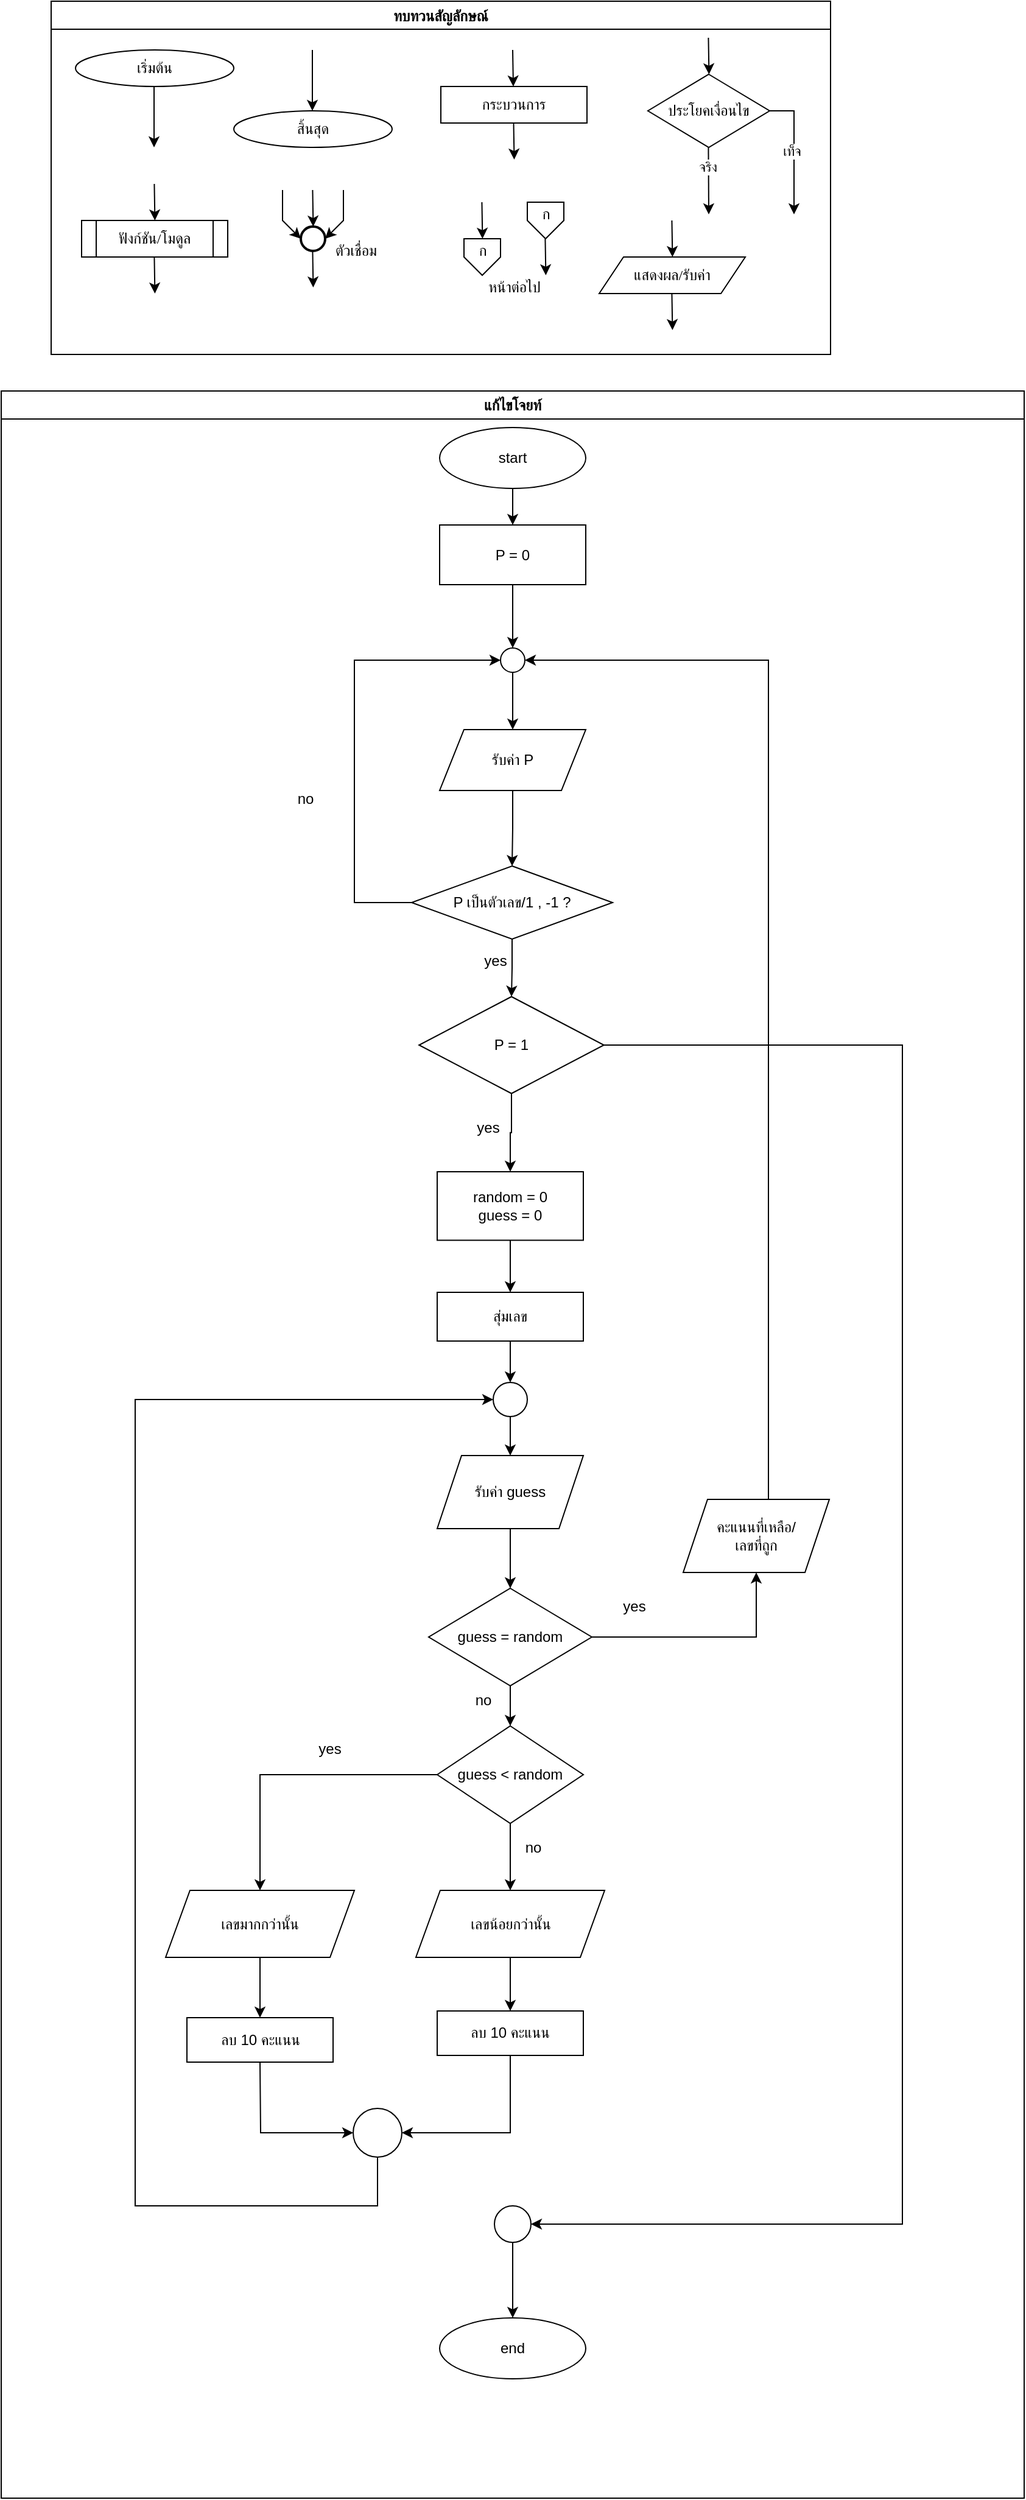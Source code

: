 <mxfile version="28.1.0" pages="3">
  <diagram name="Page-1" id="DsrGoX0sFxiYc6UewBg7">
    <mxGraphModel dx="1562" dy="933" grid="1" gridSize="10" guides="1" tooltips="1" connect="1" arrows="1" fold="1" page="1" pageScale="1" pageWidth="850" pageHeight="1100" math="0" shadow="0">
      <root>
        <mxCell id="0" />
        <mxCell id="1" parent="0" />
        <mxCell id="E2ud-bf02ncr4KM7Yrc6-44" value="ทบทวนสัญลักษณ์" style="swimlane;fontFamily=Sarabun;fontSource=https%3A%2F%2Ffonts.googleapis.com%2Fcss%3Ffamily%3DSarabun;" vertex="1" parent="1">
          <mxGeometry x="121" y="50" width="640" height="290" as="geometry" />
        </mxCell>
        <mxCell id="E2ud-bf02ncr4KM7Yrc6-45" value="&lt;font data-font-src=&quot;https://fonts.googleapis.com/css?family=Sarabun&quot; face=&quot;Sarabun&quot;&gt;เริ่มต้น&lt;/font&gt;" style="ellipse;whiteSpace=wrap;html=1;" vertex="1" parent="E2ud-bf02ncr4KM7Yrc6-44">
          <mxGeometry x="20" y="40" width="130" height="30" as="geometry" />
        </mxCell>
        <mxCell id="E2ud-bf02ncr4KM7Yrc6-46" value="" style="endArrow=classic;html=1;rounded=0;" edge="1" parent="E2ud-bf02ncr4KM7Yrc6-44">
          <mxGeometry width="50" height="50" relative="1" as="geometry">
            <mxPoint x="84.5" y="70" as="sourcePoint" />
            <mxPoint x="84.5" y="120" as="targetPoint" />
          </mxGeometry>
        </mxCell>
        <mxCell id="E2ud-bf02ncr4KM7Yrc6-47" value="&lt;font face=&quot;Sarabun&quot;&gt;สิ้นสุด&lt;/font&gt;" style="ellipse;whiteSpace=wrap;html=1;" vertex="1" parent="E2ud-bf02ncr4KM7Yrc6-44">
          <mxGeometry x="150" y="90" width="130" height="30" as="geometry" />
        </mxCell>
        <mxCell id="E2ud-bf02ncr4KM7Yrc6-48" value="" style="endArrow=classic;html=1;rounded=0;" edge="1" parent="E2ud-bf02ncr4KM7Yrc6-44">
          <mxGeometry width="50" height="50" relative="1" as="geometry">
            <mxPoint x="214.5" y="40" as="sourcePoint" />
            <mxPoint x="214.5" y="90" as="targetPoint" />
          </mxGeometry>
        </mxCell>
        <mxCell id="E2ud-bf02ncr4KM7Yrc6-49" value="กระบวนการ" style="rounded=0;whiteSpace=wrap;html=1;fontFamily=Sarabun;fontSource=https%3A%2F%2Ffonts.googleapis.com%2Fcss%3Ffamily%3DSarabun;" vertex="1" parent="E2ud-bf02ncr4KM7Yrc6-44">
          <mxGeometry x="320" y="70" width="120" height="30" as="geometry" />
        </mxCell>
        <mxCell id="E2ud-bf02ncr4KM7Yrc6-50" value="" style="endArrow=classic;html=1;rounded=0;" edge="1" parent="E2ud-bf02ncr4KM7Yrc6-44">
          <mxGeometry width="50" height="50" relative="1" as="geometry">
            <mxPoint x="379" y="40" as="sourcePoint" />
            <mxPoint x="379.5" y="70" as="targetPoint" />
          </mxGeometry>
        </mxCell>
        <mxCell id="E2ud-bf02ncr4KM7Yrc6-51" value="" style="endArrow=classic;html=1;rounded=0;" edge="1" parent="E2ud-bf02ncr4KM7Yrc6-44">
          <mxGeometry width="50" height="50" relative="1" as="geometry">
            <mxPoint x="379.75" y="100" as="sourcePoint" />
            <mxPoint x="380.25" y="130" as="targetPoint" />
          </mxGeometry>
        </mxCell>
        <mxCell id="E2ud-bf02ncr4KM7Yrc6-52" value="ประโยคเงื่อนไข" style="rhombus;whiteSpace=wrap;html=1;fontFamily=Sarabun;fontSource=https%3A%2F%2Ffonts.googleapis.com%2Fcss%3Ffamily%3DSarabun;" vertex="1" parent="E2ud-bf02ncr4KM7Yrc6-44">
          <mxGeometry x="490" y="60" width="100" height="60" as="geometry" />
        </mxCell>
        <mxCell id="E2ud-bf02ncr4KM7Yrc6-53" value="" style="endArrow=classic;html=1;rounded=0;" edge="1" parent="E2ud-bf02ncr4KM7Yrc6-44">
          <mxGeometry width="50" height="50" relative="1" as="geometry">
            <mxPoint x="539.71" y="30" as="sourcePoint" />
            <mxPoint x="540.21" y="60" as="targetPoint" />
          </mxGeometry>
        </mxCell>
        <mxCell id="E2ud-bf02ncr4KM7Yrc6-54" value="" style="endArrow=classic;html=1;rounded=0;" edge="1" parent="E2ud-bf02ncr4KM7Yrc6-44">
          <mxGeometry width="50" height="50" relative="1" as="geometry">
            <mxPoint x="539.71" y="120" as="sourcePoint" />
            <mxPoint x="540" y="175" as="targetPoint" />
          </mxGeometry>
        </mxCell>
        <mxCell id="E2ud-bf02ncr4KM7Yrc6-55" value="จริง" style="edgeLabel;html=1;align=center;verticalAlign=middle;resizable=0;points=[];fontFamily=Sarabun;fontSource=https%3A%2F%2Ffonts.googleapis.com%2Fcss%3Ffamily%3DSarabun;" vertex="1" connectable="0" parent="E2ud-bf02ncr4KM7Yrc6-54">
          <mxGeometry x="-0.414" y="-1" relative="1" as="geometry">
            <mxPoint as="offset" />
          </mxGeometry>
        </mxCell>
        <mxCell id="E2ud-bf02ncr4KM7Yrc6-56" value="" style="endArrow=classic;html=1;rounded=0;exitX=1;exitY=0.5;exitDx=0;exitDy=0;" edge="1" parent="E2ud-bf02ncr4KM7Yrc6-44" source="E2ud-bf02ncr4KM7Yrc6-52">
          <mxGeometry width="50" height="50" relative="1" as="geometry">
            <mxPoint x="620" y="95" as="sourcePoint" />
            <mxPoint x="610" y="175" as="targetPoint" />
            <Array as="points">
              <mxPoint x="610" y="90" />
            </Array>
          </mxGeometry>
        </mxCell>
        <mxCell id="E2ud-bf02ncr4KM7Yrc6-57" value="&lt;font data-font-src=&quot;https://fonts.googleapis.com/css?family=Sarabun&quot; face=&quot;Sarabun&quot;&gt;เท็จ&lt;/font&gt;" style="edgeLabel;html=1;align=center;verticalAlign=middle;resizable=0;points=[];" vertex="1" connectable="0" parent="E2ud-bf02ncr4KM7Yrc6-56">
          <mxGeometry x="-0.002" y="-2" relative="1" as="geometry">
            <mxPoint as="offset" />
          </mxGeometry>
        </mxCell>
        <mxCell id="E2ud-bf02ncr4KM7Yrc6-58" value="&lt;font data-font-src=&quot;https://fonts.googleapis.com/css?family=Sarabun&quot; face=&quot;Sarabun&quot;&gt;ฟังก์ชัน/โมดูล&lt;/font&gt;" style="shape=process;whiteSpace=wrap;html=1;backgroundOutline=1;" vertex="1" parent="E2ud-bf02ncr4KM7Yrc6-44">
          <mxGeometry x="25" y="180" width="120" height="30" as="geometry" />
        </mxCell>
        <mxCell id="E2ud-bf02ncr4KM7Yrc6-59" value="" style="endArrow=classic;html=1;rounded=0;" edge="1" parent="E2ud-bf02ncr4KM7Yrc6-44">
          <mxGeometry width="50" height="50" relative="1" as="geometry">
            <mxPoint x="84.71" y="150" as="sourcePoint" />
            <mxPoint x="85.21" y="180" as="targetPoint" />
          </mxGeometry>
        </mxCell>
        <mxCell id="E2ud-bf02ncr4KM7Yrc6-60" value="" style="endArrow=classic;html=1;rounded=0;" edge="1" parent="E2ud-bf02ncr4KM7Yrc6-44">
          <mxGeometry width="50" height="50" relative="1" as="geometry">
            <mxPoint x="84.71" y="210" as="sourcePoint" />
            <mxPoint x="85.21" y="240" as="targetPoint" />
          </mxGeometry>
        </mxCell>
        <mxCell id="E2ud-bf02ncr4KM7Yrc6-61" value="" style="strokeWidth=2;html=1;shape=mxgraph.flowchart.start_2;whiteSpace=wrap;" vertex="1" parent="E2ud-bf02ncr4KM7Yrc6-44">
          <mxGeometry x="205" y="185" width="20" height="20" as="geometry" />
        </mxCell>
        <mxCell id="E2ud-bf02ncr4KM7Yrc6-62" value="" style="endArrow=classic;html=1;rounded=0;" edge="1" parent="E2ud-bf02ncr4KM7Yrc6-44">
          <mxGeometry width="50" height="50" relative="1" as="geometry">
            <mxPoint x="214.71" y="155" as="sourcePoint" />
            <mxPoint x="215.21" y="185" as="targetPoint" />
          </mxGeometry>
        </mxCell>
        <mxCell id="E2ud-bf02ncr4KM7Yrc6-63" value="" style="endArrow=classic;html=1;rounded=0;entryX=0;entryY=0.5;entryDx=0;entryDy=0;entryPerimeter=0;" edge="1" parent="E2ud-bf02ncr4KM7Yrc6-44" target="E2ud-bf02ncr4KM7Yrc6-61">
          <mxGeometry width="50" height="50" relative="1" as="geometry">
            <mxPoint x="190.0" y="155" as="sourcePoint" />
            <mxPoint x="190.5" y="185" as="targetPoint" />
            <Array as="points">
              <mxPoint x="190" y="180" />
            </Array>
          </mxGeometry>
        </mxCell>
        <mxCell id="E2ud-bf02ncr4KM7Yrc6-64" value="" style="endArrow=classic;html=1;rounded=0;entryX=1;entryY=0.5;entryDx=0;entryDy=0;entryPerimeter=0;" edge="1" parent="E2ud-bf02ncr4KM7Yrc6-44" target="E2ud-bf02ncr4KM7Yrc6-61">
          <mxGeometry width="50" height="50" relative="1" as="geometry">
            <mxPoint x="240.0" y="155" as="sourcePoint" />
            <mxPoint x="240.5" y="185" as="targetPoint" />
            <Array as="points">
              <mxPoint x="240" y="180" />
            </Array>
          </mxGeometry>
        </mxCell>
        <mxCell id="E2ud-bf02ncr4KM7Yrc6-65" value="" style="endArrow=classic;html=1;rounded=0;" edge="1" parent="E2ud-bf02ncr4KM7Yrc6-44">
          <mxGeometry width="50" height="50" relative="1" as="geometry">
            <mxPoint x="214.71" y="205" as="sourcePoint" />
            <mxPoint x="215.21" y="235" as="targetPoint" />
          </mxGeometry>
        </mxCell>
        <mxCell id="E2ud-bf02ncr4KM7Yrc6-66" value="&lt;font data-font-src=&quot;https://fonts.googleapis.com/css?family=Sarabun&quot; face=&quot;Sarabun&quot;&gt;ตัวเชื่อม&lt;/font&gt;" style="text;html=1;align=center;verticalAlign=middle;resizable=0;points=[];autosize=1;strokeColor=none;fillColor=none;" vertex="1" parent="E2ud-bf02ncr4KM7Yrc6-44">
          <mxGeometry x="220" y="190" width="60" height="30" as="geometry" />
        </mxCell>
        <mxCell id="E2ud-bf02ncr4KM7Yrc6-67" value="" style="endArrow=classic;html=1;rounded=0;" edge="1" parent="E2ud-bf02ncr4KM7Yrc6-44">
          <mxGeometry width="50" height="50" relative="1" as="geometry">
            <mxPoint x="353.71" y="165" as="sourcePoint" />
            <mxPoint x="354.21" y="195" as="targetPoint" />
          </mxGeometry>
        </mxCell>
        <mxCell id="E2ud-bf02ncr4KM7Yrc6-68" value="" style="verticalLabelPosition=bottom;verticalAlign=top;html=1;shape=offPageConnector;rounded=0;size=0.5;" vertex="1" parent="E2ud-bf02ncr4KM7Yrc6-44">
          <mxGeometry x="339" y="195" width="30" height="30" as="geometry" />
        </mxCell>
        <mxCell id="E2ud-bf02ncr4KM7Yrc6-69" value="" style="endArrow=classic;html=1;rounded=0;" edge="1" parent="E2ud-bf02ncr4KM7Yrc6-44">
          <mxGeometry width="50" height="50" relative="1" as="geometry">
            <mxPoint x="405.71" y="195" as="sourcePoint" />
            <mxPoint x="406.21" y="225" as="targetPoint" />
          </mxGeometry>
        </mxCell>
        <mxCell id="E2ud-bf02ncr4KM7Yrc6-70" value="" style="verticalLabelPosition=bottom;verticalAlign=top;html=1;shape=offPageConnector;rounded=0;size=0.5;" vertex="1" parent="E2ud-bf02ncr4KM7Yrc6-44">
          <mxGeometry x="391" y="165" width="30" height="30" as="geometry" />
        </mxCell>
        <mxCell id="E2ud-bf02ncr4KM7Yrc6-71" value="หน้าต่อไป" style="text;html=1;align=center;verticalAlign=middle;resizable=0;points=[];autosize=1;strokeColor=none;fillColor=none;fontFamily=Sarabun;fontSource=https%3A%2F%2Ffonts.googleapis.com%2Fcss%3Ffamily%3DSarabun;" vertex="1" parent="E2ud-bf02ncr4KM7Yrc6-44">
          <mxGeometry x="345" y="220" width="70" height="30" as="geometry" />
        </mxCell>
        <mxCell id="E2ud-bf02ncr4KM7Yrc6-72" value="ก" style="text;html=1;align=center;verticalAlign=middle;resizable=0;points=[];autosize=1;strokeColor=none;fillColor=none;fontFamily=Sarabun;fontSource=https%3A%2F%2Ffonts.googleapis.com%2Fcss%3Ffamily%3DSarabun;" vertex="1" parent="E2ud-bf02ncr4KM7Yrc6-44">
          <mxGeometry x="339" y="190" width="30" height="30" as="geometry" />
        </mxCell>
        <mxCell id="E2ud-bf02ncr4KM7Yrc6-73" value="ก" style="text;html=1;align=center;verticalAlign=middle;resizable=0;points=[];autosize=1;strokeColor=none;fillColor=none;fontFamily=Sarabun;fontSource=https%3A%2F%2Ffonts.googleapis.com%2Fcss%3Ffamily%3DSarabun;" vertex="1" parent="E2ud-bf02ncr4KM7Yrc6-44">
          <mxGeometry x="391" y="160" width="30" height="30" as="geometry" />
        </mxCell>
        <mxCell id="E2ud-bf02ncr4KM7Yrc6-74" value="แสดงผล/รับค่า" style="shape=parallelogram;perimeter=parallelogramPerimeter;whiteSpace=wrap;html=1;fixedSize=1;fontFamily=Sarabun;fontSource=https%3A%2F%2Ffonts.googleapis.com%2Fcss%3Ffamily%3DSarabun;" vertex="1" parent="E2ud-bf02ncr4KM7Yrc6-44">
          <mxGeometry x="450" y="210" width="120" height="30" as="geometry" />
        </mxCell>
        <mxCell id="E2ud-bf02ncr4KM7Yrc6-75" value="" style="endArrow=classic;html=1;rounded=0;" edge="1" parent="E2ud-bf02ncr4KM7Yrc6-44">
          <mxGeometry width="50" height="50" relative="1" as="geometry">
            <mxPoint x="509.71" y="180" as="sourcePoint" />
            <mxPoint x="510.21" y="210" as="targetPoint" />
          </mxGeometry>
        </mxCell>
        <mxCell id="E2ud-bf02ncr4KM7Yrc6-76" value="" style="endArrow=classic;html=1;rounded=0;" edge="1" parent="E2ud-bf02ncr4KM7Yrc6-44">
          <mxGeometry width="50" height="50" relative="1" as="geometry">
            <mxPoint x="509.71" y="240" as="sourcePoint" />
            <mxPoint x="510.21" y="270" as="targetPoint" />
          </mxGeometry>
        </mxCell>
        <mxCell id="E2ud-bf02ncr4KM7Yrc6-77" value="แก้ไขโจยท์" style="swimlane;whiteSpace=wrap;html=1;" vertex="1" parent="1">
          <mxGeometry x="80" y="370" width="840" height="1730" as="geometry" />
        </mxCell>
        <mxCell id="E2ud-bf02ncr4KM7Yrc6-79" value="start" style="ellipse;whiteSpace=wrap;html=1;" vertex="1" parent="E2ud-bf02ncr4KM7Yrc6-77">
          <mxGeometry x="360" y="30" width="120" height="50" as="geometry" />
        </mxCell>
        <mxCell id="E2ud-bf02ncr4KM7Yrc6-80" value="" style="ellipse;whiteSpace=wrap;html=1;aspect=fixed;" vertex="1" parent="E2ud-bf02ncr4KM7Yrc6-77">
          <mxGeometry x="410" y="211" width="20" height="20" as="geometry" />
        </mxCell>
        <mxCell id="E2ud-bf02ncr4KM7Yrc6-102" value="" style="edgeStyle=orthogonalEdgeStyle;rounded=0;orthogonalLoop=1;jettySize=auto;html=1;" edge="1" parent="E2ud-bf02ncr4KM7Yrc6-77" source="E2ud-bf02ncr4KM7Yrc6-85" target="E2ud-bf02ncr4KM7Yrc6-101">
          <mxGeometry relative="1" as="geometry" />
        </mxCell>
        <mxCell id="E2ud-bf02ncr4KM7Yrc6-85" value="สุ่มเลข" style="rounded=0;whiteSpace=wrap;html=1;" vertex="1" parent="E2ud-bf02ncr4KM7Yrc6-77">
          <mxGeometry x="358" y="740" width="120" height="40" as="geometry" />
        </mxCell>
        <mxCell id="E2ud-bf02ncr4KM7Yrc6-90" value="" style="edgeStyle=orthogonalEdgeStyle;rounded=0;orthogonalLoop=1;jettySize=auto;html=1;" edge="1" parent="E2ud-bf02ncr4KM7Yrc6-77" source="E2ud-bf02ncr4KM7Yrc6-87" target="E2ud-bf02ncr4KM7Yrc6-89">
          <mxGeometry relative="1" as="geometry" />
        </mxCell>
        <mxCell id="E2ud-bf02ncr4KM7Yrc6-87" value="รับค่า guess" style="shape=parallelogram;perimeter=parallelogramPerimeter;whiteSpace=wrap;html=1;fixedSize=1;" vertex="1" parent="E2ud-bf02ncr4KM7Yrc6-77">
          <mxGeometry x="358" y="874" width="120" height="60" as="geometry" />
        </mxCell>
        <mxCell id="E2ud-bf02ncr4KM7Yrc6-109" value="" style="edgeStyle=orthogonalEdgeStyle;rounded=0;orthogonalLoop=1;jettySize=auto;html=1;" edge="1" parent="E2ud-bf02ncr4KM7Yrc6-77" source="E2ud-bf02ncr4KM7Yrc6-89" target="E2ud-bf02ncr4KM7Yrc6-91">
          <mxGeometry relative="1" as="geometry" />
        </mxCell>
        <mxCell id="dt2lw-ynEIHIljKuL1QH-8" value="" style="edgeStyle=orthogonalEdgeStyle;rounded=0;orthogonalLoop=1;jettySize=auto;html=1;entryX=0.5;entryY=1;entryDx=0;entryDy=0;" edge="1" parent="E2ud-bf02ncr4KM7Yrc6-77" source="E2ud-bf02ncr4KM7Yrc6-89" target="dt2lw-ynEIHIljKuL1QH-7">
          <mxGeometry relative="1" as="geometry" />
        </mxCell>
        <mxCell id="E2ud-bf02ncr4KM7Yrc6-89" value="guess = random" style="rhombus;whiteSpace=wrap;html=1;" vertex="1" parent="E2ud-bf02ncr4KM7Yrc6-77">
          <mxGeometry x="351" y="983" width="134" height="80" as="geometry" />
        </mxCell>
        <mxCell id="E2ud-bf02ncr4KM7Yrc6-119" value="" style="edgeStyle=orthogonalEdgeStyle;rounded=0;orthogonalLoop=1;jettySize=auto;html=1;" edge="1" parent="E2ud-bf02ncr4KM7Yrc6-77" source="E2ud-bf02ncr4KM7Yrc6-19" target="E2ud-bf02ncr4KM7Yrc6-20">
          <mxGeometry relative="1" as="geometry" />
        </mxCell>
        <mxCell id="E2ud-bf02ncr4KM7Yrc6-19" value="" style="ellipse;whiteSpace=wrap;html=1;aspect=fixed;" vertex="1" parent="E2ud-bf02ncr4KM7Yrc6-77">
          <mxGeometry x="405" y="1490" width="30" height="30" as="geometry" />
        </mxCell>
        <mxCell id="E2ud-bf02ncr4KM7Yrc6-20" value="end" style="ellipse;whiteSpace=wrap;html=1;" vertex="1" parent="E2ud-bf02ncr4KM7Yrc6-77">
          <mxGeometry x="360" y="1582" width="120" height="50" as="geometry" />
        </mxCell>
        <mxCell id="E2ud-bf02ncr4KM7Yrc6-94" value="" style="edgeStyle=orthogonalEdgeStyle;rounded=0;orthogonalLoop=1;jettySize=auto;html=1;" edge="1" parent="E2ud-bf02ncr4KM7Yrc6-77" source="E2ud-bf02ncr4KM7Yrc6-91" target="E2ud-bf02ncr4KM7Yrc6-93">
          <mxGeometry relative="1" as="geometry" />
        </mxCell>
        <mxCell id="E2ud-bf02ncr4KM7Yrc6-110" value="" style="edgeStyle=orthogonalEdgeStyle;rounded=0;orthogonalLoop=1;jettySize=auto;html=1;" edge="1" parent="E2ud-bf02ncr4KM7Yrc6-77" source="E2ud-bf02ncr4KM7Yrc6-91" target="E2ud-bf02ncr4KM7Yrc6-97">
          <mxGeometry relative="1" as="geometry" />
        </mxCell>
        <mxCell id="E2ud-bf02ncr4KM7Yrc6-91" value="guess &amp;lt; random" style="rhombus;whiteSpace=wrap;html=1;" vertex="1" parent="E2ud-bf02ncr4KM7Yrc6-77">
          <mxGeometry x="358" y="1096" width="120" height="80" as="geometry" />
        </mxCell>
        <mxCell id="dt2lw-ynEIHIljKuL1QH-2" value="" style="edgeStyle=orthogonalEdgeStyle;rounded=0;orthogonalLoop=1;jettySize=auto;html=1;" edge="1" parent="E2ud-bf02ncr4KM7Yrc6-77" source="E2ud-bf02ncr4KM7Yrc6-93" target="dt2lw-ynEIHIljKuL1QH-1">
          <mxGeometry relative="1" as="geometry" />
        </mxCell>
        <mxCell id="E2ud-bf02ncr4KM7Yrc6-93" value="&lt;div style=&quot;font-family: Menlo, Monaco, &amp;quot;Courier New&amp;quot;, monospace; line-height: 18px; white-space: pre;&quot;&gt;เลขมากกว่านั้น&lt;/div&gt;" style="shape=parallelogram;perimeter=parallelogramPerimeter;whiteSpace=wrap;html=1;fixedSize=1;" vertex="1" parent="E2ud-bf02ncr4KM7Yrc6-77">
          <mxGeometry x="135" y="1231" width="155" height="55" as="geometry" />
        </mxCell>
        <mxCell id="dt2lw-ynEIHIljKuL1QH-4" value="" style="edgeStyle=orthogonalEdgeStyle;rounded=0;orthogonalLoop=1;jettySize=auto;html=1;" edge="1" parent="E2ud-bf02ncr4KM7Yrc6-77" source="E2ud-bf02ncr4KM7Yrc6-97" target="dt2lw-ynEIHIljKuL1QH-3">
          <mxGeometry relative="1" as="geometry" />
        </mxCell>
        <mxCell id="E2ud-bf02ncr4KM7Yrc6-97" value="&lt;div style=&quot;font-family: Menlo, Monaco, &amp;quot;Courier New&amp;quot;, monospace; line-height: 18px; white-space: pre;&quot;&gt;เลขน้อยกว่านั้น&lt;/div&gt;" style="shape=parallelogram;perimeter=parallelogramPerimeter;whiteSpace=wrap;html=1;fixedSize=1;" vertex="1" parent="E2ud-bf02ncr4KM7Yrc6-77">
          <mxGeometry x="340.5" y="1231" width="155" height="55" as="geometry" />
        </mxCell>
        <mxCell id="E2ud-bf02ncr4KM7Yrc6-103" value="" style="edgeStyle=orthogonalEdgeStyle;rounded=0;orthogonalLoop=1;jettySize=auto;html=1;" edge="1" parent="E2ud-bf02ncr4KM7Yrc6-77" source="E2ud-bf02ncr4KM7Yrc6-101" target="E2ud-bf02ncr4KM7Yrc6-87">
          <mxGeometry relative="1" as="geometry" />
        </mxCell>
        <mxCell id="E2ud-bf02ncr4KM7Yrc6-101" value="" style="ellipse;whiteSpace=wrap;html=1;aspect=fixed;" vertex="1" parent="E2ud-bf02ncr4KM7Yrc6-77">
          <mxGeometry x="404" y="814" width="28" height="28" as="geometry" />
        </mxCell>
        <mxCell id="E2ud-bf02ncr4KM7Yrc6-111" value="" style="ellipse;whiteSpace=wrap;html=1;aspect=fixed;" vertex="1" parent="E2ud-bf02ncr4KM7Yrc6-77">
          <mxGeometry x="289" y="1410" width="40" height="40" as="geometry" />
        </mxCell>
        <mxCell id="E2ud-bf02ncr4KM7Yrc6-114" value="" style="endArrow=classic;html=1;rounded=0;entryX=0;entryY=0.5;entryDx=0;entryDy=0;exitX=0.5;exitY=1;exitDx=0;exitDy=0;" edge="1" parent="E2ud-bf02ncr4KM7Yrc6-77" source="E2ud-bf02ncr4KM7Yrc6-111" target="E2ud-bf02ncr4KM7Yrc6-101">
          <mxGeometry width="50" height="50" relative="1" as="geometry">
            <mxPoint x="78" y="1091" as="sourcePoint" />
            <mxPoint x="468" y="841" as="targetPoint" />
            <Array as="points">
              <mxPoint x="309" y="1490" />
              <mxPoint x="110" y="1490" />
              <mxPoint x="110" y="1110" />
              <mxPoint x="110" y="828" />
            </Array>
          </mxGeometry>
        </mxCell>
        <mxCell id="E2ud-bf02ncr4KM7Yrc6-3" value="P = 0" style="whiteSpace=wrap;html=1;" vertex="1" parent="E2ud-bf02ncr4KM7Yrc6-77">
          <mxGeometry x="360" y="110" width="120" height="49" as="geometry" />
        </mxCell>
        <mxCell id="E2ud-bf02ncr4KM7Yrc6-1" value="" style="edgeStyle=orthogonalEdgeStyle;rounded=0;orthogonalLoop=1;jettySize=auto;html=1;" edge="1" parent="E2ud-bf02ncr4KM7Yrc6-77" source="E2ud-bf02ncr4KM7Yrc6-79" target="E2ud-bf02ncr4KM7Yrc6-3">
          <mxGeometry relative="1" as="geometry" />
        </mxCell>
        <mxCell id="E2ud-bf02ncr4KM7Yrc6-81" value="" style="edgeStyle=orthogonalEdgeStyle;rounded=0;orthogonalLoop=1;jettySize=auto;html=1;" edge="1" parent="E2ud-bf02ncr4KM7Yrc6-77" source="E2ud-bf02ncr4KM7Yrc6-3" target="E2ud-bf02ncr4KM7Yrc6-80">
          <mxGeometry relative="1" as="geometry" />
        </mxCell>
        <mxCell id="E2ud-bf02ncr4KM7Yrc6-39" value="รับค่า P" style="shape=parallelogram;perimeter=parallelogramPerimeter;whiteSpace=wrap;html=1;fixedSize=1;" vertex="1" parent="E2ud-bf02ncr4KM7Yrc6-77">
          <mxGeometry x="360" y="278" width="120" height="50" as="geometry" />
        </mxCell>
        <mxCell id="E2ud-bf02ncr4KM7Yrc6-82" value="" style="edgeStyle=orthogonalEdgeStyle;rounded=0;orthogonalLoop=1;jettySize=auto;html=1;" edge="1" parent="E2ud-bf02ncr4KM7Yrc6-77" source="E2ud-bf02ncr4KM7Yrc6-80" target="E2ud-bf02ncr4KM7Yrc6-39">
          <mxGeometry relative="1" as="geometry" />
        </mxCell>
        <mxCell id="E2ud-bf02ncr4KM7Yrc6-42" value="P เป็นตัวเลข/1 , -1 ?" style="rhombus;whiteSpace=wrap;html=1;" vertex="1" parent="E2ud-bf02ncr4KM7Yrc6-77">
          <mxGeometry x="337" y="390" width="165" height="60" as="geometry" />
        </mxCell>
        <mxCell id="E2ud-bf02ncr4KM7Yrc6-38" value="" style="edgeStyle=orthogonalEdgeStyle;rounded=0;orthogonalLoop=1;jettySize=auto;html=1;" edge="1" parent="E2ud-bf02ncr4KM7Yrc6-77" source="E2ud-bf02ncr4KM7Yrc6-39" target="E2ud-bf02ncr4KM7Yrc6-42">
          <mxGeometry relative="1" as="geometry" />
        </mxCell>
        <mxCell id="E2ud-bf02ncr4KM7Yrc6-6" value="P = 1" style="rhombus;whiteSpace=wrap;html=1;" vertex="1" parent="E2ud-bf02ncr4KM7Yrc6-77">
          <mxGeometry x="343.1" y="497.25" width="151.81" height="79.5" as="geometry" />
        </mxCell>
        <mxCell id="E2ud-bf02ncr4KM7Yrc6-40" value="" style="edgeStyle=orthogonalEdgeStyle;rounded=0;orthogonalLoop=1;jettySize=auto;html=1;entryX=0.5;entryY=0;entryDx=0;entryDy=0;" edge="1" parent="E2ud-bf02ncr4KM7Yrc6-77" source="E2ud-bf02ncr4KM7Yrc6-42" target="E2ud-bf02ncr4KM7Yrc6-6">
          <mxGeometry relative="1" as="geometry" />
        </mxCell>
        <mxCell id="E2ud-bf02ncr4KM7Yrc6-8" value="random = 0&lt;div&gt;guess = 0&lt;/div&gt;" style="whiteSpace=wrap;html=1;" vertex="1" parent="E2ud-bf02ncr4KM7Yrc6-77">
          <mxGeometry x="358" y="641" width="120" height="56.25" as="geometry" />
        </mxCell>
        <mxCell id="E2ud-bf02ncr4KM7Yrc6-86" value="" style="edgeStyle=orthogonalEdgeStyle;rounded=0;orthogonalLoop=1;jettySize=auto;html=1;" edge="1" parent="E2ud-bf02ncr4KM7Yrc6-77" source="E2ud-bf02ncr4KM7Yrc6-8" target="E2ud-bf02ncr4KM7Yrc6-85">
          <mxGeometry relative="1" as="geometry" />
        </mxCell>
        <mxCell id="E2ud-bf02ncr4KM7Yrc6-108" value="" style="edgeStyle=orthogonalEdgeStyle;rounded=0;orthogonalLoop=1;jettySize=auto;html=1;" edge="1" parent="E2ud-bf02ncr4KM7Yrc6-77" source="E2ud-bf02ncr4KM7Yrc6-6" target="E2ud-bf02ncr4KM7Yrc6-8">
          <mxGeometry relative="1" as="geometry" />
        </mxCell>
        <mxCell id="E2ud-bf02ncr4KM7Yrc6-120" value="" style="endArrow=classic;html=1;rounded=0;exitX=1;exitY=0.5;exitDx=0;exitDy=0;entryX=1;entryY=0.5;entryDx=0;entryDy=0;" edge="1" parent="E2ud-bf02ncr4KM7Yrc6-77" source="E2ud-bf02ncr4KM7Yrc6-6" target="E2ud-bf02ncr4KM7Yrc6-19">
          <mxGeometry width="50" height="50" relative="1" as="geometry">
            <mxPoint x="670" y="810" as="sourcePoint" />
            <mxPoint x="590" y="1460" as="targetPoint" />
            <Array as="points">
              <mxPoint x="740" y="537" />
              <mxPoint x="740" y="1010" />
              <mxPoint x="740" y="1505" />
            </Array>
          </mxGeometry>
        </mxCell>
        <mxCell id="E2ud-bf02ncr4KM7Yrc6-122" value="" style="endArrow=classic;html=1;rounded=0;exitX=0;exitY=0.5;exitDx=0;exitDy=0;" edge="1" parent="E2ud-bf02ncr4KM7Yrc6-77" source="E2ud-bf02ncr4KM7Yrc6-42">
          <mxGeometry width="50" height="50" relative="1" as="geometry">
            <mxPoint x="610" y="390" as="sourcePoint" />
            <mxPoint x="410" y="221" as="targetPoint" />
            <Array as="points">
              <mxPoint x="290" y="420" />
              <mxPoint x="290" y="221" />
            </Array>
          </mxGeometry>
        </mxCell>
        <mxCell id="E2ud-bf02ncr4KM7Yrc6-34" value="no" style="text;html=1;align=center;verticalAlign=middle;whiteSpace=wrap;rounded=0;" vertex="1" parent="E2ud-bf02ncr4KM7Yrc6-77">
          <mxGeometry x="220" y="320" width="60" height="30" as="geometry" />
        </mxCell>
        <mxCell id="E2ud-bf02ncr4KM7Yrc6-31" value="yes" style="text;html=1;align=center;verticalAlign=middle;whiteSpace=wrap;rounded=0;" vertex="1" parent="E2ud-bf02ncr4KM7Yrc6-77">
          <mxGeometry x="376" y="453" width="60" height="30" as="geometry" />
        </mxCell>
        <mxCell id="E2ud-bf02ncr4KM7Yrc6-123" value="yes" style="text;html=1;align=center;verticalAlign=middle;whiteSpace=wrap;rounded=0;" vertex="1" parent="E2ud-bf02ncr4KM7Yrc6-77">
          <mxGeometry x="370" y="590" width="60" height="30" as="geometry" />
        </mxCell>
        <mxCell id="E2ud-bf02ncr4KM7Yrc6-124" value="yes" style="text;html=1;align=center;verticalAlign=middle;whiteSpace=wrap;rounded=0;" vertex="1" parent="E2ud-bf02ncr4KM7Yrc6-77">
          <mxGeometry x="490" y="983" width="60" height="30" as="geometry" />
        </mxCell>
        <mxCell id="E2ud-bf02ncr4KM7Yrc6-127" value="no" style="text;html=1;align=center;verticalAlign=middle;whiteSpace=wrap;rounded=0;" vertex="1" parent="E2ud-bf02ncr4KM7Yrc6-77">
          <mxGeometry x="366" y="1060" width="60" height="30" as="geometry" />
        </mxCell>
        <mxCell id="E2ud-bf02ncr4KM7Yrc6-128" value="yes" style="text;html=1;align=center;verticalAlign=middle;whiteSpace=wrap;rounded=0;" vertex="1" parent="E2ud-bf02ncr4KM7Yrc6-77">
          <mxGeometry x="240" y="1100" width="60" height="30" as="geometry" />
        </mxCell>
        <mxCell id="E2ud-bf02ncr4KM7Yrc6-129" value="no" style="text;html=1;align=center;verticalAlign=middle;whiteSpace=wrap;rounded=0;" vertex="1" parent="E2ud-bf02ncr4KM7Yrc6-77">
          <mxGeometry x="407" y="1181" width="60" height="30" as="geometry" />
        </mxCell>
        <mxCell id="dt2lw-ynEIHIljKuL1QH-1" value="ลบ 10 คะแนน" style="whiteSpace=wrap;html=1;" vertex="1" parent="E2ud-bf02ncr4KM7Yrc6-77">
          <mxGeometry x="152.5" y="1335.5" width="120" height="36.5" as="geometry" />
        </mxCell>
        <mxCell id="dt2lw-ynEIHIljKuL1QH-3" value="ลบ 10 คะแนน" style="whiteSpace=wrap;html=1;" vertex="1" parent="E2ud-bf02ncr4KM7Yrc6-77">
          <mxGeometry x="358" y="1330" width="120" height="36.5" as="geometry" />
        </mxCell>
        <mxCell id="dt2lw-ynEIHIljKuL1QH-5" value="" style="endArrow=classic;html=1;rounded=0;exitX=0.5;exitY=1;exitDx=0;exitDy=0;entryX=1;entryY=0.5;entryDx=0;entryDy=0;" edge="1" parent="E2ud-bf02ncr4KM7Yrc6-77" source="dt2lw-ynEIHIljKuL1QH-3" target="E2ud-bf02ncr4KM7Yrc6-111">
          <mxGeometry width="50" height="50" relative="1" as="geometry">
            <mxPoint x="360" y="1460" as="sourcePoint" />
            <mxPoint x="410" y="1410" as="targetPoint" />
            <Array as="points">
              <mxPoint x="418" y="1430" />
            </Array>
          </mxGeometry>
        </mxCell>
        <mxCell id="dt2lw-ynEIHIljKuL1QH-6" value="" style="endArrow=classic;html=1;rounded=0;entryX=0;entryY=0.5;entryDx=0;entryDy=0;exitX=0.5;exitY=1;exitDx=0;exitDy=0;" edge="1" parent="E2ud-bf02ncr4KM7Yrc6-77" source="dt2lw-ynEIHIljKuL1QH-1" target="E2ud-bf02ncr4KM7Yrc6-111">
          <mxGeometry width="50" height="50" relative="1" as="geometry">
            <mxPoint x="170" y="1470" as="sourcePoint" />
            <mxPoint x="220" y="1420" as="targetPoint" />
            <Array as="points">
              <mxPoint x="213" y="1430" />
            </Array>
          </mxGeometry>
        </mxCell>
        <mxCell id="dt2lw-ynEIHIljKuL1QH-9" value="" style="edgeStyle=orthogonalEdgeStyle;rounded=0;orthogonalLoop=1;jettySize=auto;html=1;entryX=1;entryY=0.5;entryDx=0;entryDy=0;" edge="1" parent="E2ud-bf02ncr4KM7Yrc6-77" source="dt2lw-ynEIHIljKuL1QH-7" target="E2ud-bf02ncr4KM7Yrc6-80">
          <mxGeometry relative="1" as="geometry">
            <mxPoint x="610" y="320" as="targetPoint" />
            <Array as="points">
              <mxPoint x="630" y="221" />
            </Array>
          </mxGeometry>
        </mxCell>
        <mxCell id="dt2lw-ynEIHIljKuL1QH-7" value="คะแนนที่เหลือ/&lt;div&gt;เลขที่ถูก&lt;/div&gt;" style="shape=parallelogram;perimeter=parallelogramPerimeter;whiteSpace=wrap;html=1;fixedSize=1;" vertex="1" parent="E2ud-bf02ncr4KM7Yrc6-77">
          <mxGeometry x="560" y="910" width="120" height="60" as="geometry" />
        </mxCell>
      </root>
    </mxGraphModel>
  </diagram>
  <diagram name="Page-2" id="QTB2_pNPdVECsRPALPwL">
    <mxGraphModel dx="2677" dy="1600" grid="1" gridSize="10" guides="1" tooltips="1" connect="1" arrows="1" fold="1" page="1" pageScale="1" pageWidth="850" pageHeight="1100" math="0" shadow="0">
      <root>
        <mxCell id="0" />
        <mxCell id="1" parent="0" />
        <mxCell id="UzjbQfY-lRU90Zz6FYz9-1" value="ทบทวนสัญลักษณ์" style="swimlane;fontFamily=Sarabun;fontSource=https%3A%2F%2Ffonts.googleapis.com%2Fcss%3Ffamily%3DSarabun;" parent="1" vertex="1">
          <mxGeometry x="630" y="170" width="640" height="290" as="geometry" />
        </mxCell>
        <mxCell id="UzjbQfY-lRU90Zz6FYz9-2" value="&lt;font data-font-src=&quot;https://fonts.googleapis.com/css?family=Sarabun&quot; face=&quot;Sarabun&quot;&gt;เริ่มต้น&lt;/font&gt;" style="ellipse;whiteSpace=wrap;html=1;" parent="UzjbQfY-lRU90Zz6FYz9-1" vertex="1">
          <mxGeometry x="20" y="40" width="130" height="30" as="geometry" />
        </mxCell>
        <mxCell id="UzjbQfY-lRU90Zz6FYz9-3" value="" style="endArrow=classic;html=1;rounded=0;" parent="UzjbQfY-lRU90Zz6FYz9-1" edge="1">
          <mxGeometry width="50" height="50" relative="1" as="geometry">
            <mxPoint x="84.5" y="70" as="sourcePoint" />
            <mxPoint x="84.5" y="120" as="targetPoint" />
          </mxGeometry>
        </mxCell>
        <mxCell id="UzjbQfY-lRU90Zz6FYz9-4" value="&lt;font face=&quot;Sarabun&quot;&gt;สิ้นสุด&lt;/font&gt;" style="ellipse;whiteSpace=wrap;html=1;" parent="UzjbQfY-lRU90Zz6FYz9-1" vertex="1">
          <mxGeometry x="150" y="90" width="130" height="30" as="geometry" />
        </mxCell>
        <mxCell id="UzjbQfY-lRU90Zz6FYz9-5" value="" style="endArrow=classic;html=1;rounded=0;" parent="UzjbQfY-lRU90Zz6FYz9-1" edge="1">
          <mxGeometry width="50" height="50" relative="1" as="geometry">
            <mxPoint x="214.5" y="40" as="sourcePoint" />
            <mxPoint x="214.5" y="90" as="targetPoint" />
          </mxGeometry>
        </mxCell>
        <mxCell id="UzjbQfY-lRU90Zz6FYz9-6" value="กระบวนการ" style="rounded=0;whiteSpace=wrap;html=1;fontFamily=Sarabun;fontSource=https%3A%2F%2Ffonts.googleapis.com%2Fcss%3Ffamily%3DSarabun;" parent="UzjbQfY-lRU90Zz6FYz9-1" vertex="1">
          <mxGeometry x="320" y="70" width="120" height="30" as="geometry" />
        </mxCell>
        <mxCell id="UzjbQfY-lRU90Zz6FYz9-7" value="" style="endArrow=classic;html=1;rounded=0;" parent="UzjbQfY-lRU90Zz6FYz9-1" edge="1">
          <mxGeometry width="50" height="50" relative="1" as="geometry">
            <mxPoint x="379" y="40" as="sourcePoint" />
            <mxPoint x="379.5" y="70" as="targetPoint" />
          </mxGeometry>
        </mxCell>
        <mxCell id="UzjbQfY-lRU90Zz6FYz9-8" value="" style="endArrow=classic;html=1;rounded=0;" parent="UzjbQfY-lRU90Zz6FYz9-1" edge="1">
          <mxGeometry width="50" height="50" relative="1" as="geometry">
            <mxPoint x="379.75" y="100" as="sourcePoint" />
            <mxPoint x="380.25" y="130" as="targetPoint" />
          </mxGeometry>
        </mxCell>
        <mxCell id="UzjbQfY-lRU90Zz6FYz9-9" value="ประโยคเงื่อนไข" style="rhombus;whiteSpace=wrap;html=1;fontFamily=Sarabun;fontSource=https%3A%2F%2Ffonts.googleapis.com%2Fcss%3Ffamily%3DSarabun;" parent="UzjbQfY-lRU90Zz6FYz9-1" vertex="1">
          <mxGeometry x="490" y="60" width="100" height="60" as="geometry" />
        </mxCell>
        <mxCell id="UzjbQfY-lRU90Zz6FYz9-10" value="" style="endArrow=classic;html=1;rounded=0;" parent="UzjbQfY-lRU90Zz6FYz9-1" edge="1">
          <mxGeometry width="50" height="50" relative="1" as="geometry">
            <mxPoint x="539.71" y="30" as="sourcePoint" />
            <mxPoint x="540.21" y="60" as="targetPoint" />
          </mxGeometry>
        </mxCell>
        <mxCell id="UzjbQfY-lRU90Zz6FYz9-11" value="" style="endArrow=classic;html=1;rounded=0;" parent="UzjbQfY-lRU90Zz6FYz9-1" edge="1">
          <mxGeometry width="50" height="50" relative="1" as="geometry">
            <mxPoint x="539.71" y="120" as="sourcePoint" />
            <mxPoint x="540" y="175" as="targetPoint" />
          </mxGeometry>
        </mxCell>
        <mxCell id="UzjbQfY-lRU90Zz6FYz9-12" value="จริง" style="edgeLabel;html=1;align=center;verticalAlign=middle;resizable=0;points=[];fontFamily=Sarabun;fontSource=https%3A%2F%2Ffonts.googleapis.com%2Fcss%3Ffamily%3DSarabun;" parent="UzjbQfY-lRU90Zz6FYz9-11" vertex="1" connectable="0">
          <mxGeometry x="-0.414" y="-1" relative="1" as="geometry">
            <mxPoint as="offset" />
          </mxGeometry>
        </mxCell>
        <mxCell id="UzjbQfY-lRU90Zz6FYz9-13" value="" style="endArrow=classic;html=1;rounded=0;exitX=1;exitY=0.5;exitDx=0;exitDy=0;" parent="UzjbQfY-lRU90Zz6FYz9-1" source="UzjbQfY-lRU90Zz6FYz9-9" edge="1">
          <mxGeometry width="50" height="50" relative="1" as="geometry">
            <mxPoint x="620" y="95" as="sourcePoint" />
            <mxPoint x="610" y="175" as="targetPoint" />
            <Array as="points">
              <mxPoint x="610" y="90" />
            </Array>
          </mxGeometry>
        </mxCell>
        <mxCell id="UzjbQfY-lRU90Zz6FYz9-14" value="&lt;font data-font-src=&quot;https://fonts.googleapis.com/css?family=Sarabun&quot; face=&quot;Sarabun&quot;&gt;เท็จ&lt;/font&gt;" style="edgeLabel;html=1;align=center;verticalAlign=middle;resizable=0;points=[];" parent="UzjbQfY-lRU90Zz6FYz9-13" vertex="1" connectable="0">
          <mxGeometry x="-0.002" y="-2" relative="1" as="geometry">
            <mxPoint as="offset" />
          </mxGeometry>
        </mxCell>
        <mxCell id="UzjbQfY-lRU90Zz6FYz9-15" value="&lt;font data-font-src=&quot;https://fonts.googleapis.com/css?family=Sarabun&quot; face=&quot;Sarabun&quot;&gt;ฟังก์ชัน/โมดูล&lt;/font&gt;" style="shape=process;whiteSpace=wrap;html=1;backgroundOutline=1;" parent="UzjbQfY-lRU90Zz6FYz9-1" vertex="1">
          <mxGeometry x="25" y="180" width="120" height="30" as="geometry" />
        </mxCell>
        <mxCell id="UzjbQfY-lRU90Zz6FYz9-16" value="" style="endArrow=classic;html=1;rounded=0;" parent="UzjbQfY-lRU90Zz6FYz9-1" edge="1">
          <mxGeometry width="50" height="50" relative="1" as="geometry">
            <mxPoint x="84.71" y="150" as="sourcePoint" />
            <mxPoint x="85.21" y="180" as="targetPoint" />
          </mxGeometry>
        </mxCell>
        <mxCell id="UzjbQfY-lRU90Zz6FYz9-17" value="" style="endArrow=classic;html=1;rounded=0;" parent="UzjbQfY-lRU90Zz6FYz9-1" edge="1">
          <mxGeometry width="50" height="50" relative="1" as="geometry">
            <mxPoint x="84.71" y="210" as="sourcePoint" />
            <mxPoint x="85.21" y="240" as="targetPoint" />
          </mxGeometry>
        </mxCell>
        <mxCell id="UzjbQfY-lRU90Zz6FYz9-18" value="" style="strokeWidth=2;html=1;shape=mxgraph.flowchart.start_2;whiteSpace=wrap;" parent="UzjbQfY-lRU90Zz6FYz9-1" vertex="1">
          <mxGeometry x="205" y="185" width="20" height="20" as="geometry" />
        </mxCell>
        <mxCell id="UzjbQfY-lRU90Zz6FYz9-19" value="" style="endArrow=classic;html=1;rounded=0;" parent="UzjbQfY-lRU90Zz6FYz9-1" edge="1">
          <mxGeometry width="50" height="50" relative="1" as="geometry">
            <mxPoint x="214.71" y="155" as="sourcePoint" />
            <mxPoint x="215.21" y="185" as="targetPoint" />
          </mxGeometry>
        </mxCell>
        <mxCell id="UzjbQfY-lRU90Zz6FYz9-20" value="" style="endArrow=classic;html=1;rounded=0;entryX=0;entryY=0.5;entryDx=0;entryDy=0;entryPerimeter=0;" parent="UzjbQfY-lRU90Zz6FYz9-1" target="UzjbQfY-lRU90Zz6FYz9-18" edge="1">
          <mxGeometry width="50" height="50" relative="1" as="geometry">
            <mxPoint x="190.0" y="155" as="sourcePoint" />
            <mxPoint x="190.5" y="185" as="targetPoint" />
            <Array as="points">
              <mxPoint x="190" y="180" />
            </Array>
          </mxGeometry>
        </mxCell>
        <mxCell id="UzjbQfY-lRU90Zz6FYz9-21" value="" style="endArrow=classic;html=1;rounded=0;entryX=1;entryY=0.5;entryDx=0;entryDy=0;entryPerimeter=0;" parent="UzjbQfY-lRU90Zz6FYz9-1" target="UzjbQfY-lRU90Zz6FYz9-18" edge="1">
          <mxGeometry width="50" height="50" relative="1" as="geometry">
            <mxPoint x="240.0" y="155" as="sourcePoint" />
            <mxPoint x="240.5" y="185" as="targetPoint" />
            <Array as="points">
              <mxPoint x="240" y="180" />
            </Array>
          </mxGeometry>
        </mxCell>
        <mxCell id="UzjbQfY-lRU90Zz6FYz9-22" value="" style="endArrow=classic;html=1;rounded=0;" parent="UzjbQfY-lRU90Zz6FYz9-1" edge="1">
          <mxGeometry width="50" height="50" relative="1" as="geometry">
            <mxPoint x="214.71" y="205" as="sourcePoint" />
            <mxPoint x="215.21" y="235" as="targetPoint" />
          </mxGeometry>
        </mxCell>
        <mxCell id="UzjbQfY-lRU90Zz6FYz9-23" value="&lt;font data-font-src=&quot;https://fonts.googleapis.com/css?family=Sarabun&quot; face=&quot;Sarabun&quot;&gt;ตัวเชื่อม&lt;/font&gt;" style="text;html=1;align=center;verticalAlign=middle;resizable=0;points=[];autosize=1;strokeColor=none;fillColor=none;" parent="UzjbQfY-lRU90Zz6FYz9-1" vertex="1">
          <mxGeometry x="220" y="190" width="60" height="30" as="geometry" />
        </mxCell>
        <mxCell id="UzjbQfY-lRU90Zz6FYz9-24" value="" style="endArrow=classic;html=1;rounded=0;" parent="UzjbQfY-lRU90Zz6FYz9-1" edge="1">
          <mxGeometry width="50" height="50" relative="1" as="geometry">
            <mxPoint x="353.71" y="165" as="sourcePoint" />
            <mxPoint x="354.21" y="195" as="targetPoint" />
          </mxGeometry>
        </mxCell>
        <mxCell id="UzjbQfY-lRU90Zz6FYz9-25" value="" style="verticalLabelPosition=bottom;verticalAlign=top;html=1;shape=offPageConnector;rounded=0;size=0.5;" parent="UzjbQfY-lRU90Zz6FYz9-1" vertex="1">
          <mxGeometry x="339" y="195" width="30" height="30" as="geometry" />
        </mxCell>
        <mxCell id="UzjbQfY-lRU90Zz6FYz9-26" value="" style="endArrow=classic;html=1;rounded=0;" parent="UzjbQfY-lRU90Zz6FYz9-1" edge="1">
          <mxGeometry width="50" height="50" relative="1" as="geometry">
            <mxPoint x="405.71" y="195" as="sourcePoint" />
            <mxPoint x="406.21" y="225" as="targetPoint" />
          </mxGeometry>
        </mxCell>
        <mxCell id="UzjbQfY-lRU90Zz6FYz9-27" value="" style="verticalLabelPosition=bottom;verticalAlign=top;html=1;shape=offPageConnector;rounded=0;size=0.5;" parent="UzjbQfY-lRU90Zz6FYz9-1" vertex="1">
          <mxGeometry x="391" y="165" width="30" height="30" as="geometry" />
        </mxCell>
        <mxCell id="UzjbQfY-lRU90Zz6FYz9-28" value="หน้าต่อไป" style="text;html=1;align=center;verticalAlign=middle;resizable=0;points=[];autosize=1;strokeColor=none;fillColor=none;fontFamily=Sarabun;fontSource=https%3A%2F%2Ffonts.googleapis.com%2Fcss%3Ffamily%3DSarabun;" parent="UzjbQfY-lRU90Zz6FYz9-1" vertex="1">
          <mxGeometry x="345" y="220" width="70" height="30" as="geometry" />
        </mxCell>
        <mxCell id="UzjbQfY-lRU90Zz6FYz9-29" value="ก" style="text;html=1;align=center;verticalAlign=middle;resizable=0;points=[];autosize=1;strokeColor=none;fillColor=none;fontFamily=Sarabun;fontSource=https%3A%2F%2Ffonts.googleapis.com%2Fcss%3Ffamily%3DSarabun;" parent="UzjbQfY-lRU90Zz6FYz9-1" vertex="1">
          <mxGeometry x="339" y="190" width="30" height="30" as="geometry" />
        </mxCell>
        <mxCell id="UzjbQfY-lRU90Zz6FYz9-30" value="ก" style="text;html=1;align=center;verticalAlign=middle;resizable=0;points=[];autosize=1;strokeColor=none;fillColor=none;fontFamily=Sarabun;fontSource=https%3A%2F%2Ffonts.googleapis.com%2Fcss%3Ffamily%3DSarabun;" parent="UzjbQfY-lRU90Zz6FYz9-1" vertex="1">
          <mxGeometry x="391" y="160" width="30" height="30" as="geometry" />
        </mxCell>
        <mxCell id="UzjbQfY-lRU90Zz6FYz9-31" value="แสดงผล/รับค่า" style="shape=parallelogram;perimeter=parallelogramPerimeter;whiteSpace=wrap;html=1;fixedSize=1;fontFamily=Sarabun;fontSource=https%3A%2F%2Ffonts.googleapis.com%2Fcss%3Ffamily%3DSarabun;" parent="UzjbQfY-lRU90Zz6FYz9-1" vertex="1">
          <mxGeometry x="450" y="210" width="120" height="30" as="geometry" />
        </mxCell>
        <mxCell id="UzjbQfY-lRU90Zz6FYz9-32" value="" style="endArrow=classic;html=1;rounded=0;" parent="UzjbQfY-lRU90Zz6FYz9-1" edge="1">
          <mxGeometry width="50" height="50" relative="1" as="geometry">
            <mxPoint x="509.71" y="180" as="sourcePoint" />
            <mxPoint x="510.21" y="210" as="targetPoint" />
          </mxGeometry>
        </mxCell>
        <mxCell id="UzjbQfY-lRU90Zz6FYz9-33" value="" style="endArrow=classic;html=1;rounded=0;" parent="UzjbQfY-lRU90Zz6FYz9-1" edge="1">
          <mxGeometry width="50" height="50" relative="1" as="geometry">
            <mxPoint x="509.71" y="240" as="sourcePoint" />
            <mxPoint x="510.21" y="270" as="targetPoint" />
          </mxGeometry>
        </mxCell>
        <mxCell id="UzjbQfY-lRU90Zz6FYz9-34" value="แก้ไขโจทย์ปัญหา" style="swimlane;fontFamily=Sarabun;fontSource=https%3A%2F%2Ffonts.googleapis.com%2Fcss%3Ffamily%3DSarabun;" parent="1" vertex="1">
          <mxGeometry x="630" y="499" width="840" height="1281" as="geometry" />
        </mxCell>
        <mxCell id="UzjbQfY-lRU90Zz6FYz9-35" value="" style="edgeStyle=orthogonalEdgeStyle;rounded=0;orthogonalLoop=1;jettySize=auto;html=1;" parent="UzjbQfY-lRU90Zz6FYz9-34" source="UzjbQfY-lRU90Zz6FYz9-36" target="UzjbQfY-lRU90Zz6FYz9-39" edge="1">
          <mxGeometry relative="1" as="geometry" />
        </mxCell>
        <mxCell id="UzjbQfY-lRU90Zz6FYz9-36" value="&lt;font data-font-src=&quot;https://fonts.googleapis.com/css?family=Sarabun&quot; face=&quot;Sarabun&quot;&gt;เริ่มต้น&lt;/font&gt;" style="ellipse;whiteSpace=wrap;html=1;" parent="UzjbQfY-lRU90Zz6FYz9-34" vertex="1">
          <mxGeometry x="355" y="40" width="130" height="30" as="geometry" />
        </mxCell>
        <mxCell id="UzjbQfY-lRU90Zz6FYz9-37" value="&lt;font face=&quot;Sarabun&quot;&gt;สิ้นสุด&lt;/font&gt;" style="ellipse;whiteSpace=wrap;html=1;" parent="UzjbQfY-lRU90Zz6FYz9-34" vertex="1">
          <mxGeometry x="355" y="851" width="130" height="30" as="geometry" />
        </mxCell>
        <mxCell id="UzjbQfY-lRU90Zz6FYz9-38" value="" style="edgeStyle=orthogonalEdgeStyle;rounded=0;orthogonalLoop=1;jettySize=auto;html=1;" parent="UzjbQfY-lRU90Zz6FYz9-34" source="UzjbQfY-lRU90Zz6FYz9-39" target="UzjbQfY-lRU90Zz6FYz9-40" edge="1">
          <mxGeometry relative="1" as="geometry" />
        </mxCell>
        <mxCell id="UzjbQfY-lRU90Zz6FYz9-39" value="กำหนด N = 0" style="rounded=0;whiteSpace=wrap;html=1;fontFamily=Sarabun;fontSource=https%3A%2F%2Ffonts.googleapis.com%2Fcss%3Ffamily%3DSarabun;" parent="UzjbQfY-lRU90Zz6FYz9-34" vertex="1">
          <mxGeometry x="360" y="131" width="120" height="30" as="geometry" />
        </mxCell>
        <mxCell id="UzjbQfY-lRU90Zz6FYz9-40" value="รับค่าจากผู้ใช้ N = เลข" style="shape=parallelogram;perimeter=parallelogramPerimeter;whiteSpace=wrap;html=1;fixedSize=1;fontFamily=Sarabun;fontSource=https%3A%2F%2Ffonts.googleapis.com%2Fcss%3Ffamily%3DSarabun;" parent="UzjbQfY-lRU90Zz6FYz9-34" vertex="1">
          <mxGeometry x="352" y="236" width="136" height="34" as="geometry" />
        </mxCell>
        <mxCell id="UzjbQfY-lRU90Zz6FYz9-41" value="" style="edgeStyle=orthogonalEdgeStyle;rounded=0;orthogonalLoop=1;jettySize=auto;html=1;" parent="UzjbQfY-lRU90Zz6FYz9-34" source="UzjbQfY-lRU90Zz6FYz9-45" target="UzjbQfY-lRU90Zz6FYz9-56" edge="1">
          <mxGeometry relative="1" as="geometry" />
        </mxCell>
        <mxCell id="UzjbQfY-lRU90Zz6FYz9-42" value="Y" style="edgeLabel;html=1;align=center;verticalAlign=middle;resizable=0;points=[];" parent="UzjbQfY-lRU90Zz6FYz9-41" vertex="1" connectable="0">
          <mxGeometry x="-0.276" y="-4" relative="1" as="geometry">
            <mxPoint x="1" as="offset" />
          </mxGeometry>
        </mxCell>
        <mxCell id="UzjbQfY-lRU90Zz6FYz9-43" value="" style="edgeStyle=orthogonalEdgeStyle;rounded=0;orthogonalLoop=1;jettySize=auto;html=1;" parent="UzjbQfY-lRU90Zz6FYz9-34" source="UzjbQfY-lRU90Zz6FYz9-45" target="UzjbQfY-lRU90Zz6FYz9-68" edge="1">
          <mxGeometry relative="1" as="geometry" />
        </mxCell>
        <mxCell id="UzjbQfY-lRU90Zz6FYz9-44" value="N" style="edgeLabel;html=1;align=center;verticalAlign=middle;resizable=0;points=[];" parent="UzjbQfY-lRU90Zz6FYz9-43" vertex="1" connectable="0">
          <mxGeometry x="-0.284" y="3" relative="1" as="geometry">
            <mxPoint x="1" as="offset" />
          </mxGeometry>
        </mxCell>
        <mxCell id="UzjbQfY-lRU90Zz6FYz9-45" value="ถ้า N เป็นเลขคู่?" style="rhombus;whiteSpace=wrap;html=1;fontFamily=Sarabun;fontSource=https%3A%2F%2Ffonts.googleapis.com%2Fcss%3Ffamily%3DSarabun;" parent="UzjbQfY-lRU90Zz6FYz9-34" vertex="1">
          <mxGeometry x="380" y="397" width="80" height="80" as="geometry" />
        </mxCell>
        <mxCell id="UzjbQfY-lRU90Zz6FYz9-46" style="edgeStyle=orthogonalEdgeStyle;rounded=0;orthogonalLoop=1;jettySize=auto;html=1;entryX=0.5;entryY=0;entryDx=0;entryDy=0;entryPerimeter=0;" parent="UzjbQfY-lRU90Zz6FYz9-34" source="UzjbQfY-lRU90Zz6FYz9-40" edge="1">
          <mxGeometry relative="1" as="geometry">
            <mxPoint x="420" y="291" as="targetPoint" />
          </mxGeometry>
        </mxCell>
        <mxCell id="UzjbQfY-lRU90Zz6FYz9-47" value="" style="edgeStyle=orthogonalEdgeStyle;rounded=0;orthogonalLoop=1;jettySize=auto;html=1;" parent="UzjbQfY-lRU90Zz6FYz9-34" source="UzjbQfY-lRU90Zz6FYz9-48" target="UzjbQfY-lRU90Zz6FYz9-49" edge="1">
          <mxGeometry relative="1" as="geometry" />
        </mxCell>
        <mxCell id="UzjbQfY-lRU90Zz6FYz9-48" value="แสดงเลข" style="rounded=0;whiteSpace=wrap;html=1;fontFamily=Sarabun;fontSource=https%3A%2F%2Ffonts.googleapis.com%2Fcss%3Ffamily%3DSarabun;" parent="UzjbQfY-lRU90Zz6FYz9-34" vertex="1">
          <mxGeometry x="260" y="591" width="120" height="30" as="geometry" />
        </mxCell>
        <mxCell id="UzjbQfY-lRU90Zz6FYz9-49" value="i = i - 2" style="rounded=0;whiteSpace=wrap;html=1;fontFamily=Sarabun;fontSource=https%3A%2F%2Ffonts.googleapis.com%2Fcss%3Ffamily%3DSarabun;" parent="UzjbQfY-lRU90Zz6FYz9-34" vertex="1">
          <mxGeometry x="260" y="651" width="120" height="30" as="geometry" />
        </mxCell>
        <mxCell id="UzjbQfY-lRU90Zz6FYz9-50" value="" style="edgeStyle=orthogonalEdgeStyle;rounded=0;orthogonalLoop=1;jettySize=auto;html=1;" parent="UzjbQfY-lRU90Zz6FYz9-34" source="UzjbQfY-lRU90Zz6FYz9-54" target="UzjbQfY-lRU90Zz6FYz9-48" edge="1">
          <mxGeometry relative="1" as="geometry" />
        </mxCell>
        <mxCell id="UzjbQfY-lRU90Zz6FYz9-51" value="Y" style="edgeLabel;html=1;align=center;verticalAlign=middle;resizable=0;points=[];" parent="UzjbQfY-lRU90Zz6FYz9-50" vertex="1" connectable="0">
          <mxGeometry x="-0.495" y="3" relative="1" as="geometry">
            <mxPoint as="offset" />
          </mxGeometry>
        </mxCell>
        <mxCell id="UzjbQfY-lRU90Zz6FYz9-52" value="" style="edgeStyle=orthogonalEdgeStyle;rounded=0;orthogonalLoop=1;jettySize=auto;html=1;" parent="UzjbQfY-lRU90Zz6FYz9-34" source="UzjbQfY-lRU90Zz6FYz9-54" target="UzjbQfY-lRU90Zz6FYz9-70" edge="1">
          <mxGeometry relative="1" as="geometry" />
        </mxCell>
        <mxCell id="UzjbQfY-lRU90Zz6FYz9-53" value="N" style="edgeLabel;html=1;align=center;verticalAlign=middle;resizable=0;points=[];" parent="UzjbQfY-lRU90Zz6FYz9-52" vertex="1" connectable="0">
          <mxGeometry x="-0.11" y="1" relative="1" as="geometry">
            <mxPoint as="offset" />
          </mxGeometry>
        </mxCell>
        <mxCell id="UzjbQfY-lRU90Zz6FYz9-54" value="i &amp;lt;= n ?" style="rhombus;whiteSpace=wrap;html=1;fontFamily=Sarabun;fontSource=https%3A%2F%2Ffonts.googleapis.com%2Fcss%3Ffamily%3DSarabun;" parent="UzjbQfY-lRU90Zz6FYz9-34" vertex="1">
          <mxGeometry x="280" y="477" width="80" height="80" as="geometry" />
        </mxCell>
        <mxCell id="UzjbQfY-lRU90Zz6FYz9-55" value="" style="edgeStyle=orthogonalEdgeStyle;rounded=0;orthogonalLoop=1;jettySize=auto;html=1;" parent="UzjbQfY-lRU90Zz6FYz9-34" source="UzjbQfY-lRU90Zz6FYz9-56" target="UzjbQfY-lRU90Zz6FYz9-54" edge="1">
          <mxGeometry relative="1" as="geometry" />
        </mxCell>
        <mxCell id="UzjbQfY-lRU90Zz6FYz9-56" value="" style="strokeWidth=2;html=1;shape=mxgraph.flowchart.start_2;whiteSpace=wrap;" parent="UzjbQfY-lRU90Zz6FYz9-34" vertex="1">
          <mxGeometry x="310" y="427" width="20" height="20" as="geometry" />
        </mxCell>
        <mxCell id="UzjbQfY-lRU90Zz6FYz9-57" style="edgeStyle=orthogonalEdgeStyle;rounded=0;orthogonalLoop=1;jettySize=auto;html=1;entryX=0;entryY=0.5;entryDx=0;entryDy=0;entryPerimeter=0;exitX=0.5;exitY=1;exitDx=0;exitDy=0;" parent="UzjbQfY-lRU90Zz6FYz9-34" source="UzjbQfY-lRU90Zz6FYz9-49" target="UzjbQfY-lRU90Zz6FYz9-56" edge="1">
          <mxGeometry relative="1" as="geometry">
            <mxPoint x="320" y="751" as="sourcePoint" />
            <Array as="points">
              <mxPoint x="320" y="771" />
              <mxPoint x="240" y="771" />
              <mxPoint x="240" y="437" />
            </Array>
          </mxGeometry>
        </mxCell>
        <mxCell id="UzjbQfY-lRU90Zz6FYz9-58" style="edgeStyle=orthogonalEdgeStyle;rounded=0;orthogonalLoop=1;jettySize=auto;html=1;entryX=0.5;entryY=0;entryDx=0;entryDy=0;" parent="UzjbQfY-lRU90Zz6FYz9-34" source="UzjbQfY-lRU90Zz6FYz9-59" target="UzjbQfY-lRU90Zz6FYz9-60" edge="1">
          <mxGeometry relative="1" as="geometry" />
        </mxCell>
        <mxCell id="UzjbQfY-lRU90Zz6FYz9-59" value="แสดงเลข" style="rounded=0;whiteSpace=wrap;html=1;fontFamily=Sarabun;fontSource=https%3A%2F%2Ffonts.googleapis.com%2Fcss%3Ffamily%3DSarabun;" parent="UzjbQfY-lRU90Zz6FYz9-34" vertex="1">
          <mxGeometry x="460" y="591" width="120" height="30" as="geometry" />
        </mxCell>
        <mxCell id="UzjbQfY-lRU90Zz6FYz9-60" value="i = i + 2" style="rounded=0;whiteSpace=wrap;html=1;fontFamily=Sarabun;fontSource=https%3A%2F%2Ffonts.googleapis.com%2Fcss%3Ffamily%3DSarabun;" parent="UzjbQfY-lRU90Zz6FYz9-34" vertex="1">
          <mxGeometry x="460" y="651" width="120" height="30" as="geometry" />
        </mxCell>
        <mxCell id="UzjbQfY-lRU90Zz6FYz9-61" style="edgeStyle=orthogonalEdgeStyle;rounded=0;orthogonalLoop=1;jettySize=auto;html=1;" parent="UzjbQfY-lRU90Zz6FYz9-34" source="UzjbQfY-lRU90Zz6FYz9-66" target="UzjbQfY-lRU90Zz6FYz9-59" edge="1">
          <mxGeometry relative="1" as="geometry" />
        </mxCell>
        <mxCell id="UzjbQfY-lRU90Zz6FYz9-62" value="N" style="edgeLabel;html=1;align=center;verticalAlign=middle;resizable=0;points=[];" parent="UzjbQfY-lRU90Zz6FYz9-61" vertex="1" connectable="0">
          <mxGeometry x="-0.611" relative="1" as="geometry">
            <mxPoint as="offset" />
          </mxGeometry>
        </mxCell>
        <mxCell id="UzjbQfY-lRU90Zz6FYz9-63" value="Y" style="edgeLabel;html=1;align=center;verticalAlign=middle;resizable=0;points=[];" parent="UzjbQfY-lRU90Zz6FYz9-61" vertex="1" connectable="0">
          <mxGeometry x="-0.703" relative="1" as="geometry">
            <mxPoint as="offset" />
          </mxGeometry>
        </mxCell>
        <mxCell id="UzjbQfY-lRU90Zz6FYz9-64" value="" style="edgeStyle=orthogonalEdgeStyle;rounded=0;orthogonalLoop=1;jettySize=auto;html=1;" parent="UzjbQfY-lRU90Zz6FYz9-34" source="UzjbQfY-lRU90Zz6FYz9-66" target="UzjbQfY-lRU90Zz6FYz9-70" edge="1">
          <mxGeometry relative="1" as="geometry" />
        </mxCell>
        <mxCell id="UzjbQfY-lRU90Zz6FYz9-65" value="N" style="edgeLabel;html=1;align=center;verticalAlign=middle;resizable=0;points=[];" parent="UzjbQfY-lRU90Zz6FYz9-64" vertex="1" connectable="0">
          <mxGeometry x="-0.395" y="-2" relative="1" as="geometry">
            <mxPoint x="1" as="offset" />
          </mxGeometry>
        </mxCell>
        <mxCell id="UzjbQfY-lRU90Zz6FYz9-66" value="i &amp;lt;= n ?" style="rhombus;whiteSpace=wrap;html=1;fontFamily=Sarabun;fontSource=https%3A%2F%2Ffonts.googleapis.com%2Fcss%3Ffamily%3DSarabun;" parent="UzjbQfY-lRU90Zz6FYz9-34" vertex="1">
          <mxGeometry x="480" y="477" width="80" height="80" as="geometry" />
        </mxCell>
        <mxCell id="UzjbQfY-lRU90Zz6FYz9-67" value="" style="edgeStyle=orthogonalEdgeStyle;rounded=0;orthogonalLoop=1;jettySize=auto;html=1;" parent="UzjbQfY-lRU90Zz6FYz9-34" source="UzjbQfY-lRU90Zz6FYz9-68" target="UzjbQfY-lRU90Zz6FYz9-66" edge="1">
          <mxGeometry relative="1" as="geometry" />
        </mxCell>
        <mxCell id="UzjbQfY-lRU90Zz6FYz9-68" value="" style="strokeWidth=2;html=1;shape=mxgraph.flowchart.start_2;whiteSpace=wrap;" parent="UzjbQfY-lRU90Zz6FYz9-34" vertex="1">
          <mxGeometry x="510" y="427" width="20" height="20" as="geometry" />
        </mxCell>
        <mxCell id="UzjbQfY-lRU90Zz6FYz9-69" style="edgeStyle=orthogonalEdgeStyle;rounded=0;orthogonalLoop=1;jettySize=auto;html=1;entryX=1;entryY=0.5;entryDx=0;entryDy=0;entryPerimeter=0;exitX=0.5;exitY=1;exitDx=0;exitDy=0;" parent="UzjbQfY-lRU90Zz6FYz9-34" source="UzjbQfY-lRU90Zz6FYz9-60" target="UzjbQfY-lRU90Zz6FYz9-68" edge="1">
          <mxGeometry relative="1" as="geometry">
            <mxPoint x="520" y="731" as="sourcePoint" />
            <Array as="points">
              <mxPoint x="520" y="771" />
              <mxPoint x="600" y="771" />
              <mxPoint x="600" y="437" />
            </Array>
          </mxGeometry>
        </mxCell>
        <mxCell id="UzjbQfY-lRU90Zz6FYz9-70" value="" style="strokeWidth=2;html=1;shape=mxgraph.flowchart.start_2;whiteSpace=wrap;" parent="UzjbQfY-lRU90Zz6FYz9-34" vertex="1">
          <mxGeometry x="410" y="508" width="20" height="20" as="geometry" />
        </mxCell>
        <mxCell id="UzjbQfY-lRU90Zz6FYz9-71" value="" style="edgeStyle=orthogonalEdgeStyle;rounded=0;orthogonalLoop=1;jettySize=auto;html=1;" parent="UzjbQfY-lRU90Zz6FYz9-34" source="UzjbQfY-lRU90Zz6FYz9-73" target="UzjbQfY-lRU90Zz6FYz9-45" edge="1">
          <mxGeometry relative="1" as="geometry" />
        </mxCell>
        <mxCell id="UzjbQfY-lRU90Zz6FYz9-72" value="Y" style="edgeLabel;html=1;align=center;verticalAlign=middle;resizable=0;points=[];" parent="UzjbQfY-lRU90Zz6FYz9-71" vertex="1" connectable="0">
          <mxGeometry x="0.429" relative="1" as="geometry">
            <mxPoint as="offset" />
          </mxGeometry>
        </mxCell>
        <mxCell id="UzjbQfY-lRU90Zz6FYz9-73" value="เป็นตัวเลข?" style="rhombus;whiteSpace=wrap;html=1;fontFamily=Sarabun;fontSource=https%3A%2F%2Ffonts.googleapis.com%2Fcss%3Ffamily%3DSarabun;" parent="UzjbQfY-lRU90Zz6FYz9-34" vertex="1">
          <mxGeometry x="380" y="291" width="80" height="80" as="geometry" />
        </mxCell>
        <mxCell id="UzjbQfY-lRU90Zz6FYz9-74" value="" style="edgeStyle=orthogonalEdgeStyle;rounded=0;orthogonalLoop=1;jettySize=auto;html=1;" parent="UzjbQfY-lRU90Zz6FYz9-34" source="UzjbQfY-lRU90Zz6FYz9-75" target="UzjbQfY-lRU90Zz6FYz9-37" edge="1">
          <mxGeometry relative="1" as="geometry" />
        </mxCell>
        <mxCell id="UzjbQfY-lRU90Zz6FYz9-75" value="" style="strokeWidth=2;html=1;shape=mxgraph.flowchart.start_2;whiteSpace=wrap;" parent="UzjbQfY-lRU90Zz6FYz9-34" vertex="1">
          <mxGeometry x="410" y="781" width="20" height="20" as="geometry" />
        </mxCell>
        <mxCell id="UzjbQfY-lRU90Zz6FYz9-76" style="edgeStyle=orthogonalEdgeStyle;rounded=0;orthogonalLoop=1;jettySize=auto;html=1;entryX=0.5;entryY=0;entryDx=0;entryDy=0;entryPerimeter=0;" parent="UzjbQfY-lRU90Zz6FYz9-34" source="UzjbQfY-lRU90Zz6FYz9-70" target="UzjbQfY-lRU90Zz6FYz9-75" edge="1">
          <mxGeometry relative="1" as="geometry" />
        </mxCell>
        <mxCell id="UzjbQfY-lRU90Zz6FYz9-77" style="edgeStyle=orthogonalEdgeStyle;rounded=0;orthogonalLoop=1;jettySize=auto;html=1;entryX=1;entryY=0.5;entryDx=0;entryDy=0;entryPerimeter=0;" parent="UzjbQfY-lRU90Zz6FYz9-34" source="UzjbQfY-lRU90Zz6FYz9-73" target="UzjbQfY-lRU90Zz6FYz9-75" edge="1">
          <mxGeometry relative="1" as="geometry">
            <Array as="points">
              <mxPoint x="630" y="331" />
              <mxPoint x="630" y="791" />
            </Array>
          </mxGeometry>
        </mxCell>
        <mxCell id="UzjbQfY-lRU90Zz6FYz9-78" value="N" style="edgeLabel;html=1;align=center;verticalAlign=middle;resizable=0;points=[];" parent="UzjbQfY-lRU90Zz6FYz9-77" vertex="1" connectable="0">
          <mxGeometry x="-0.865" y="4" relative="1" as="geometry">
            <mxPoint as="offset" />
          </mxGeometry>
        </mxCell>
      </root>
    </mxGraphModel>
  </diagram>
  <diagram id="bRfROf4NQppCryDG2jnQ" name="Page-3">
    <mxGraphModel dx="1874" dy="1120" grid="1" gridSize="10" guides="1" tooltips="1" connect="1" arrows="1" fold="1" page="1" pageScale="1" pageWidth="850" pageHeight="1100" math="0" shadow="0">
      <root>
        <mxCell id="0" />
        <mxCell id="1" parent="0" />
        <mxCell id="d4ijT2WcKkIznPybEvf0-1" value="ทบทวนสัญลักษณ์" style="swimlane;fontFamily=Sarabun;fontSource=https%3A%2F%2Ffonts.googleapis.com%2Fcss%3Ffamily%3DSarabun;" vertex="1" parent="1">
          <mxGeometry x="400" y="220" width="640" height="290" as="geometry" />
        </mxCell>
        <mxCell id="d4ijT2WcKkIznPybEvf0-2" value="&lt;font data-font-src=&quot;https://fonts.googleapis.com/css?family=Sarabun&quot; face=&quot;Sarabun&quot;&gt;เริ่มต้น&lt;/font&gt;" style="ellipse;whiteSpace=wrap;html=1;" vertex="1" parent="d4ijT2WcKkIznPybEvf0-1">
          <mxGeometry x="20" y="40" width="130" height="30" as="geometry" />
        </mxCell>
        <mxCell id="d4ijT2WcKkIznPybEvf0-3" value="" style="endArrow=classic;html=1;rounded=0;" edge="1" parent="d4ijT2WcKkIznPybEvf0-1">
          <mxGeometry width="50" height="50" relative="1" as="geometry">
            <mxPoint x="84.5" y="70" as="sourcePoint" />
            <mxPoint x="84.5" y="120" as="targetPoint" />
          </mxGeometry>
        </mxCell>
        <mxCell id="d4ijT2WcKkIznPybEvf0-4" value="&lt;font face=&quot;Sarabun&quot;&gt;สิ้นสุด&lt;/font&gt;" style="ellipse;whiteSpace=wrap;html=1;" vertex="1" parent="d4ijT2WcKkIznPybEvf0-1">
          <mxGeometry x="150" y="90" width="130" height="30" as="geometry" />
        </mxCell>
        <mxCell id="d4ijT2WcKkIznPybEvf0-5" value="" style="endArrow=classic;html=1;rounded=0;" edge="1" parent="d4ijT2WcKkIznPybEvf0-1">
          <mxGeometry width="50" height="50" relative="1" as="geometry">
            <mxPoint x="214.5" y="40" as="sourcePoint" />
            <mxPoint x="214.5" y="90" as="targetPoint" />
          </mxGeometry>
        </mxCell>
        <mxCell id="d4ijT2WcKkIznPybEvf0-6" value="กระบวนการ" style="rounded=0;whiteSpace=wrap;html=1;fontFamily=Sarabun;fontSource=https%3A%2F%2Ffonts.googleapis.com%2Fcss%3Ffamily%3DSarabun;" vertex="1" parent="d4ijT2WcKkIznPybEvf0-1">
          <mxGeometry x="320" y="70" width="120" height="30" as="geometry" />
        </mxCell>
        <mxCell id="d4ijT2WcKkIznPybEvf0-7" value="" style="endArrow=classic;html=1;rounded=0;" edge="1" parent="d4ijT2WcKkIznPybEvf0-1">
          <mxGeometry width="50" height="50" relative="1" as="geometry">
            <mxPoint x="379" y="40" as="sourcePoint" />
            <mxPoint x="379.5" y="70" as="targetPoint" />
          </mxGeometry>
        </mxCell>
        <mxCell id="d4ijT2WcKkIznPybEvf0-8" value="" style="endArrow=classic;html=1;rounded=0;" edge="1" parent="d4ijT2WcKkIznPybEvf0-1">
          <mxGeometry width="50" height="50" relative="1" as="geometry">
            <mxPoint x="379.75" y="100" as="sourcePoint" />
            <mxPoint x="380.25" y="130" as="targetPoint" />
          </mxGeometry>
        </mxCell>
        <mxCell id="d4ijT2WcKkIznPybEvf0-9" value="ประโยคเงื่อนไข" style="rhombus;whiteSpace=wrap;html=1;fontFamily=Sarabun;fontSource=https%3A%2F%2Ffonts.googleapis.com%2Fcss%3Ffamily%3DSarabun;" vertex="1" parent="d4ijT2WcKkIznPybEvf0-1">
          <mxGeometry x="490" y="60" width="100" height="60" as="geometry" />
        </mxCell>
        <mxCell id="d4ijT2WcKkIznPybEvf0-10" value="" style="endArrow=classic;html=1;rounded=0;" edge="1" parent="d4ijT2WcKkIznPybEvf0-1">
          <mxGeometry width="50" height="50" relative="1" as="geometry">
            <mxPoint x="539.71" y="30" as="sourcePoint" />
            <mxPoint x="540.21" y="60" as="targetPoint" />
          </mxGeometry>
        </mxCell>
        <mxCell id="d4ijT2WcKkIznPybEvf0-11" value="" style="endArrow=classic;html=1;rounded=0;" edge="1" parent="d4ijT2WcKkIznPybEvf0-1">
          <mxGeometry width="50" height="50" relative="1" as="geometry">
            <mxPoint x="539.71" y="120" as="sourcePoint" />
            <mxPoint x="540" y="175" as="targetPoint" />
          </mxGeometry>
        </mxCell>
        <mxCell id="d4ijT2WcKkIznPybEvf0-12" value="จริง" style="edgeLabel;html=1;align=center;verticalAlign=middle;resizable=0;points=[];fontFamily=Sarabun;fontSource=https%3A%2F%2Ffonts.googleapis.com%2Fcss%3Ffamily%3DSarabun;" vertex="1" connectable="0" parent="d4ijT2WcKkIznPybEvf0-11">
          <mxGeometry x="-0.414" y="-1" relative="1" as="geometry">
            <mxPoint as="offset" />
          </mxGeometry>
        </mxCell>
        <mxCell id="d4ijT2WcKkIznPybEvf0-13" value="" style="endArrow=classic;html=1;rounded=0;exitX=1;exitY=0.5;exitDx=0;exitDy=0;" edge="1" parent="d4ijT2WcKkIznPybEvf0-1" source="d4ijT2WcKkIznPybEvf0-9">
          <mxGeometry width="50" height="50" relative="1" as="geometry">
            <mxPoint x="620" y="95" as="sourcePoint" />
            <mxPoint x="610" y="175" as="targetPoint" />
            <Array as="points">
              <mxPoint x="610" y="90" />
            </Array>
          </mxGeometry>
        </mxCell>
        <mxCell id="d4ijT2WcKkIznPybEvf0-14" value="&lt;font data-font-src=&quot;https://fonts.googleapis.com/css?family=Sarabun&quot; face=&quot;Sarabun&quot;&gt;เท็จ&lt;/font&gt;" style="edgeLabel;html=1;align=center;verticalAlign=middle;resizable=0;points=[];" vertex="1" connectable="0" parent="d4ijT2WcKkIznPybEvf0-13">
          <mxGeometry x="-0.002" y="-2" relative="1" as="geometry">
            <mxPoint as="offset" />
          </mxGeometry>
        </mxCell>
        <mxCell id="d4ijT2WcKkIznPybEvf0-15" value="&lt;font data-font-src=&quot;https://fonts.googleapis.com/css?family=Sarabun&quot; face=&quot;Sarabun&quot;&gt;ฟังก์ชัน/โมดูล&lt;/font&gt;" style="shape=process;whiteSpace=wrap;html=1;backgroundOutline=1;" vertex="1" parent="d4ijT2WcKkIznPybEvf0-1">
          <mxGeometry x="25" y="180" width="120" height="30" as="geometry" />
        </mxCell>
        <mxCell id="d4ijT2WcKkIznPybEvf0-16" value="" style="endArrow=classic;html=1;rounded=0;" edge="1" parent="d4ijT2WcKkIznPybEvf0-1">
          <mxGeometry width="50" height="50" relative="1" as="geometry">
            <mxPoint x="84.71" y="150" as="sourcePoint" />
            <mxPoint x="85.21" y="180" as="targetPoint" />
          </mxGeometry>
        </mxCell>
        <mxCell id="d4ijT2WcKkIznPybEvf0-17" value="" style="endArrow=classic;html=1;rounded=0;" edge="1" parent="d4ijT2WcKkIznPybEvf0-1">
          <mxGeometry width="50" height="50" relative="1" as="geometry">
            <mxPoint x="84.71" y="210" as="sourcePoint" />
            <mxPoint x="85.21" y="240" as="targetPoint" />
          </mxGeometry>
        </mxCell>
        <mxCell id="d4ijT2WcKkIznPybEvf0-18" value="" style="strokeWidth=2;html=1;shape=mxgraph.flowchart.start_2;whiteSpace=wrap;" vertex="1" parent="d4ijT2WcKkIznPybEvf0-1">
          <mxGeometry x="205" y="185" width="20" height="20" as="geometry" />
        </mxCell>
        <mxCell id="d4ijT2WcKkIznPybEvf0-19" value="" style="endArrow=classic;html=1;rounded=0;" edge="1" parent="d4ijT2WcKkIznPybEvf0-1">
          <mxGeometry width="50" height="50" relative="1" as="geometry">
            <mxPoint x="214.71" y="155" as="sourcePoint" />
            <mxPoint x="215.21" y="185" as="targetPoint" />
          </mxGeometry>
        </mxCell>
        <mxCell id="d4ijT2WcKkIznPybEvf0-20" value="" style="endArrow=classic;html=1;rounded=0;entryX=0;entryY=0.5;entryDx=0;entryDy=0;entryPerimeter=0;" edge="1" parent="d4ijT2WcKkIznPybEvf0-1" target="d4ijT2WcKkIznPybEvf0-18">
          <mxGeometry width="50" height="50" relative="1" as="geometry">
            <mxPoint x="190.0" y="155" as="sourcePoint" />
            <mxPoint x="190.5" y="185" as="targetPoint" />
            <Array as="points">
              <mxPoint x="190" y="180" />
            </Array>
          </mxGeometry>
        </mxCell>
        <mxCell id="d4ijT2WcKkIznPybEvf0-21" value="" style="endArrow=classic;html=1;rounded=0;entryX=1;entryY=0.5;entryDx=0;entryDy=0;entryPerimeter=0;" edge="1" parent="d4ijT2WcKkIznPybEvf0-1" target="d4ijT2WcKkIznPybEvf0-18">
          <mxGeometry width="50" height="50" relative="1" as="geometry">
            <mxPoint x="240.0" y="155" as="sourcePoint" />
            <mxPoint x="240.5" y="185" as="targetPoint" />
            <Array as="points">
              <mxPoint x="240" y="180" />
            </Array>
          </mxGeometry>
        </mxCell>
        <mxCell id="d4ijT2WcKkIznPybEvf0-22" value="" style="endArrow=classic;html=1;rounded=0;" edge="1" parent="d4ijT2WcKkIznPybEvf0-1">
          <mxGeometry width="50" height="50" relative="1" as="geometry">
            <mxPoint x="214.71" y="205" as="sourcePoint" />
            <mxPoint x="215.21" y="235" as="targetPoint" />
          </mxGeometry>
        </mxCell>
        <mxCell id="d4ijT2WcKkIznPybEvf0-23" value="&lt;font data-font-src=&quot;https://fonts.googleapis.com/css?family=Sarabun&quot; face=&quot;Sarabun&quot;&gt;ตัวเชื่อม&lt;/font&gt;" style="text;html=1;align=center;verticalAlign=middle;resizable=0;points=[];autosize=1;strokeColor=none;fillColor=none;" vertex="1" parent="d4ijT2WcKkIznPybEvf0-1">
          <mxGeometry x="220" y="190" width="60" height="30" as="geometry" />
        </mxCell>
        <mxCell id="d4ijT2WcKkIznPybEvf0-24" value="" style="endArrow=classic;html=1;rounded=0;" edge="1" parent="d4ijT2WcKkIznPybEvf0-1">
          <mxGeometry width="50" height="50" relative="1" as="geometry">
            <mxPoint x="353.71" y="165" as="sourcePoint" />
            <mxPoint x="354.21" y="195" as="targetPoint" />
          </mxGeometry>
        </mxCell>
        <mxCell id="d4ijT2WcKkIznPybEvf0-25" value="" style="verticalLabelPosition=bottom;verticalAlign=top;html=1;shape=offPageConnector;rounded=0;size=0.5;" vertex="1" parent="d4ijT2WcKkIznPybEvf0-1">
          <mxGeometry x="339" y="195" width="30" height="30" as="geometry" />
        </mxCell>
        <mxCell id="d4ijT2WcKkIznPybEvf0-26" value="" style="endArrow=classic;html=1;rounded=0;" edge="1" parent="d4ijT2WcKkIznPybEvf0-1">
          <mxGeometry width="50" height="50" relative="1" as="geometry">
            <mxPoint x="405.71" y="195" as="sourcePoint" />
            <mxPoint x="406.21" y="225" as="targetPoint" />
          </mxGeometry>
        </mxCell>
        <mxCell id="d4ijT2WcKkIznPybEvf0-27" value="" style="verticalLabelPosition=bottom;verticalAlign=top;html=1;shape=offPageConnector;rounded=0;size=0.5;" vertex="1" parent="d4ijT2WcKkIznPybEvf0-1">
          <mxGeometry x="391" y="165" width="30" height="30" as="geometry" />
        </mxCell>
        <mxCell id="d4ijT2WcKkIznPybEvf0-28" value="หน้าต่อไป" style="text;html=1;align=center;verticalAlign=middle;resizable=0;points=[];autosize=1;strokeColor=none;fillColor=none;fontFamily=Sarabun;fontSource=https%3A%2F%2Ffonts.googleapis.com%2Fcss%3Ffamily%3DSarabun;" vertex="1" parent="d4ijT2WcKkIznPybEvf0-1">
          <mxGeometry x="345" y="220" width="70" height="30" as="geometry" />
        </mxCell>
        <mxCell id="d4ijT2WcKkIznPybEvf0-29" value="ก" style="text;html=1;align=center;verticalAlign=middle;resizable=0;points=[];autosize=1;strokeColor=none;fillColor=none;fontFamily=Sarabun;fontSource=https%3A%2F%2Ffonts.googleapis.com%2Fcss%3Ffamily%3DSarabun;" vertex="1" parent="d4ijT2WcKkIznPybEvf0-1">
          <mxGeometry x="339" y="190" width="30" height="30" as="geometry" />
        </mxCell>
        <mxCell id="d4ijT2WcKkIznPybEvf0-30" value="ก" style="text;html=1;align=center;verticalAlign=middle;resizable=0;points=[];autosize=1;strokeColor=none;fillColor=none;fontFamily=Sarabun;fontSource=https%3A%2F%2Ffonts.googleapis.com%2Fcss%3Ffamily%3DSarabun;" vertex="1" parent="d4ijT2WcKkIznPybEvf0-1">
          <mxGeometry x="391" y="160" width="30" height="30" as="geometry" />
        </mxCell>
        <mxCell id="d4ijT2WcKkIznPybEvf0-31" value="แสดงผล/รับค่า" style="shape=parallelogram;perimeter=parallelogramPerimeter;whiteSpace=wrap;html=1;fixedSize=1;fontFamily=Sarabun;fontSource=https%3A%2F%2Ffonts.googleapis.com%2Fcss%3Ffamily%3DSarabun;" vertex="1" parent="d4ijT2WcKkIznPybEvf0-1">
          <mxGeometry x="450" y="210" width="120" height="30" as="geometry" />
        </mxCell>
        <mxCell id="d4ijT2WcKkIznPybEvf0-32" value="" style="endArrow=classic;html=1;rounded=0;" edge="1" parent="d4ijT2WcKkIznPybEvf0-1">
          <mxGeometry width="50" height="50" relative="1" as="geometry">
            <mxPoint x="509.71" y="180" as="sourcePoint" />
            <mxPoint x="510.21" y="210" as="targetPoint" />
          </mxGeometry>
        </mxCell>
        <mxCell id="d4ijT2WcKkIznPybEvf0-33" value="" style="endArrow=classic;html=1;rounded=0;" edge="1" parent="d4ijT2WcKkIznPybEvf0-1">
          <mxGeometry width="50" height="50" relative="1" as="geometry">
            <mxPoint x="509.71" y="240" as="sourcePoint" />
            <mxPoint x="510.21" y="270" as="targetPoint" />
          </mxGeometry>
        </mxCell>
        <mxCell id="d4ijT2WcKkIznPybEvf0-34" value="แก้ไขโจทย์ปัญหา" style="swimlane;fontFamily=Sarabun;fontSource=https%3A%2F%2Ffonts.googleapis.com%2Fcss%3Ffamily%3DSarabun;" vertex="1" parent="1">
          <mxGeometry x="400" y="840" width="640" height="1240" as="geometry" />
        </mxCell>
        <mxCell id="d4ijT2WcKkIznPybEvf0-35" value="" style="edgeStyle=orthogonalEdgeStyle;rounded=0;orthogonalLoop=1;jettySize=auto;html=1;" edge="1" parent="d4ijT2WcKkIznPybEvf0-34" source="d4ijT2WcKkIznPybEvf0-36">
          <mxGeometry relative="1" as="geometry">
            <mxPoint x="320" y="120" as="targetPoint" />
          </mxGeometry>
        </mxCell>
        <mxCell id="d4ijT2WcKkIznPybEvf0-36" value="&lt;font data-font-src=&quot;https://fonts.googleapis.com/css?family=Sarabun&quot; face=&quot;Sarabun&quot;&gt;เริ่มต้น&lt;/font&gt;" style="ellipse;whiteSpace=wrap;html=1;" vertex="1" parent="d4ijT2WcKkIznPybEvf0-34">
          <mxGeometry x="255" y="40" width="130" height="30" as="geometry" />
        </mxCell>
        <mxCell id="d4ijT2WcKkIznPybEvf0-37" value="&lt;font face=&quot;Sarabun&quot;&gt;สิ้นสุด&lt;/font&gt;" style="ellipse;whiteSpace=wrap;html=1;" vertex="1" parent="d4ijT2WcKkIznPybEvf0-34">
          <mxGeometry x="255" y="1153" width="130" height="30" as="geometry" />
        </mxCell>
        <mxCell id="d4ijT2WcKkIznPybEvf0-38" value="ต้องการเล่นเเกม?" style="rhombus;whiteSpace=wrap;html=1;fontFamily=Sarabun;fontSource=https%3A%2F%2Ffonts.googleapis.com%2Fcss%3Ffamily%3DSarabun;" vertex="1" parent="d4ijT2WcKkIznPybEvf0-34">
          <mxGeometry x="270" y="120" width="100" height="60" as="geometry" />
        </mxCell>
        <mxCell id="d4ijT2WcKkIznPybEvf0-39" value="" style="edgeStyle=orthogonalEdgeStyle;rounded=0;orthogonalLoop=1;jettySize=auto;html=1;" edge="1" parent="d4ijT2WcKkIznPybEvf0-34" source="d4ijT2WcKkIznPybEvf0-40" target="d4ijT2WcKkIznPybEvf0-42">
          <mxGeometry relative="1" as="geometry" />
        </mxCell>
        <mxCell id="d4ijT2WcKkIznPybEvf0-40" value="บอกคะแนน&amp;nbsp; 100 Score" style="rounded=0;whiteSpace=wrap;html=1;fontFamily=Sarabun;fontSource=https%3A%2F%2Ffonts.googleapis.com%2Fcss%3Ffamily%3DSarabun;" vertex="1" parent="d4ijT2WcKkIznPybEvf0-34">
          <mxGeometry x="260" y="240" width="120" height="30" as="geometry" />
        </mxCell>
        <mxCell id="d4ijT2WcKkIznPybEvf0-41" value="" style="edgeStyle=orthogonalEdgeStyle;rounded=0;orthogonalLoop=1;jettySize=auto;html=1;" edge="1" parent="d4ijT2WcKkIznPybEvf0-34" source="d4ijT2WcKkIznPybEvf0-42" target="d4ijT2WcKkIznPybEvf0-53">
          <mxGeometry relative="1" as="geometry" />
        </mxCell>
        <mxCell id="d4ijT2WcKkIznPybEvf0-42" value="สุ่มเลข 1-100 ให้ทาย" style="rounded=0;whiteSpace=wrap;html=1;fontFamily=Sarabun;fontSource=https%3A%2F%2Ffonts.googleapis.com%2Fcss%3Ffamily%3DSarabun;" vertex="1" parent="d4ijT2WcKkIznPybEvf0-34">
          <mxGeometry x="260" y="320" width="120" height="30" as="geometry" />
        </mxCell>
        <mxCell id="d4ijT2WcKkIznPybEvf0-43" value="" style="edgeStyle=orthogonalEdgeStyle;rounded=0;orthogonalLoop=1;jettySize=auto;html=1;" edge="1" parent="d4ijT2WcKkIznPybEvf0-34" source="d4ijT2WcKkIznPybEvf0-44" target="d4ijT2WcKkIznPybEvf0-49">
          <mxGeometry relative="1" as="geometry" />
        </mxCell>
        <mxCell id="d4ijT2WcKkIznPybEvf0-44" value="ทายเลข" style="rounded=0;whiteSpace=wrap;html=1;fontFamily=Sarabun;fontSource=https%3A%2F%2Ffonts.googleapis.com%2Fcss%3Ffamily%3DSarabun;" vertex="1" parent="d4ijT2WcKkIznPybEvf0-34">
          <mxGeometry x="260" y="444" width="120" height="30" as="geometry" />
        </mxCell>
        <mxCell id="d4ijT2WcKkIznPybEvf0-45" value="" style="edgeStyle=orthogonalEdgeStyle;rounded=0;orthogonalLoop=1;jettySize=auto;html=1;" edge="1" parent="d4ijT2WcKkIznPybEvf0-34" source="d4ijT2WcKkIznPybEvf0-49" target="d4ijT2WcKkIznPybEvf0-55">
          <mxGeometry relative="1" as="geometry" />
        </mxCell>
        <mxCell id="d4ijT2WcKkIznPybEvf0-46" value="N" style="edgeLabel;html=1;align=center;verticalAlign=middle;resizable=0;points=[];" vertex="1" connectable="0" parent="d4ijT2WcKkIznPybEvf0-45">
          <mxGeometry x="-0.325" y="-2" relative="1" as="geometry">
            <mxPoint as="offset" />
          </mxGeometry>
        </mxCell>
        <mxCell id="d4ijT2WcKkIznPybEvf0-47" style="edgeStyle=orthogonalEdgeStyle;rounded=0;orthogonalLoop=1;jettySize=auto;html=1;entryX=0.5;entryY=0;entryDx=0;entryDy=0;" edge="1" parent="d4ijT2WcKkIznPybEvf0-34" source="d4ijT2WcKkIznPybEvf0-49" target="d4ijT2WcKkIznPybEvf0-61">
          <mxGeometry relative="1" as="geometry">
            <Array as="points">
              <mxPoint x="410" y="559" />
              <mxPoint x="410" y="890" />
              <mxPoint x="320" y="890" />
            </Array>
          </mxGeometry>
        </mxCell>
        <mxCell id="d4ijT2WcKkIznPybEvf0-48" value="Y" style="edgeLabel;html=1;align=center;verticalAlign=middle;resizable=0;points=[];" vertex="1" connectable="0" parent="d4ijT2WcKkIznPybEvf0-47">
          <mxGeometry x="-0.939" y="4" relative="1" as="geometry">
            <mxPoint as="offset" />
          </mxGeometry>
        </mxCell>
        <mxCell id="d4ijT2WcKkIznPybEvf0-49" value="ทายถูกหรือไม่" style="rhombus;whiteSpace=wrap;html=1;fontFamily=Sarabun;fontSource=https%3A%2F%2Ffonts.googleapis.com%2Fcss%3Ffamily%3DSarabun;" vertex="1" parent="d4ijT2WcKkIznPybEvf0-34">
          <mxGeometry x="270" y="529" width="100" height="60" as="geometry" />
        </mxCell>
        <mxCell id="d4ijT2WcKkIznPybEvf0-50" value="" style="edgeStyle=orthogonalEdgeStyle;rounded=0;orthogonalLoop=1;jettySize=auto;html=1;" edge="1" parent="d4ijT2WcKkIznPybEvf0-34" source="d4ijT2WcKkIznPybEvf0-51" target="d4ijT2WcKkIznPybEvf0-37">
          <mxGeometry relative="1" as="geometry" />
        </mxCell>
        <mxCell id="d4ijT2WcKkIznPybEvf0-51" value="" style="strokeWidth=2;html=1;shape=mxgraph.flowchart.start_2;whiteSpace=wrap;" vertex="1" parent="d4ijT2WcKkIznPybEvf0-34">
          <mxGeometry x="310" y="1102" width="20" height="20" as="geometry" />
        </mxCell>
        <mxCell id="d4ijT2WcKkIznPybEvf0-52" style="edgeStyle=orthogonalEdgeStyle;rounded=0;orthogonalLoop=1;jettySize=auto;html=1;entryX=0.5;entryY=0;entryDx=0;entryDy=0;" edge="1" parent="d4ijT2WcKkIznPybEvf0-34" source="d4ijT2WcKkIznPybEvf0-53" target="d4ijT2WcKkIznPybEvf0-44">
          <mxGeometry relative="1" as="geometry" />
        </mxCell>
        <mxCell id="d4ijT2WcKkIznPybEvf0-53" value="" style="strokeWidth=2;html=1;shape=mxgraph.flowchart.start_2;whiteSpace=wrap;" vertex="1" parent="d4ijT2WcKkIznPybEvf0-34">
          <mxGeometry x="310" y="390" width="20" height="20" as="geometry" />
        </mxCell>
        <mxCell id="d4ijT2WcKkIznPybEvf0-54" value="" style="edgeStyle=orthogonalEdgeStyle;rounded=0;orthogonalLoop=1;jettySize=auto;html=1;" edge="1" parent="d4ijT2WcKkIznPybEvf0-34" source="d4ijT2WcKkIznPybEvf0-55" target="d4ijT2WcKkIznPybEvf0-57">
          <mxGeometry relative="1" as="geometry" />
        </mxCell>
        <mxCell id="d4ijT2WcKkIznPybEvf0-55" value="บอกว่าเลขนั้นสูงหรือต่ำกว่า" style="rounded=0;whiteSpace=wrap;html=1;fontFamily=Sarabun;fontSource=https%3A%2F%2Ffonts.googleapis.com%2Fcss%3Ffamily%3DSarabun;" vertex="1" parent="d4ijT2WcKkIznPybEvf0-34">
          <mxGeometry x="260" y="640" width="120" height="30" as="geometry" />
        </mxCell>
        <mxCell id="d4ijT2WcKkIznPybEvf0-56" value="" style="edgeStyle=orthogonalEdgeStyle;rounded=0;orthogonalLoop=1;jettySize=auto;html=1;" edge="1" parent="d4ijT2WcKkIznPybEvf0-34" source="d4ijT2WcKkIznPybEvf0-57" target="d4ijT2WcKkIznPybEvf0-58">
          <mxGeometry relative="1" as="geometry" />
        </mxCell>
        <mxCell id="d4ijT2WcKkIznPybEvf0-57" value="ลบคะแนน 10" style="rounded=0;whiteSpace=wrap;html=1;fontFamily=Sarabun;fontSource=https%3A%2F%2Ffonts.googleapis.com%2Fcss%3Ffamily%3DSarabun;" vertex="1" parent="d4ijT2WcKkIznPybEvf0-34">
          <mxGeometry x="260" y="720" width="120" height="30" as="geometry" />
        </mxCell>
        <mxCell id="d4ijT2WcKkIznPybEvf0-58" value="แสดงคะแนน" style="rounded=0;whiteSpace=wrap;html=1;fontFamily=Sarabun;fontSource=https%3A%2F%2Ffonts.googleapis.com%2Fcss%3Ffamily%3DSarabun;" vertex="1" parent="d4ijT2WcKkIznPybEvf0-34">
          <mxGeometry x="260" y="800" width="120" height="30" as="geometry" />
        </mxCell>
        <mxCell id="d4ijT2WcKkIznPybEvf0-59" style="edgeStyle=orthogonalEdgeStyle;rounded=0;orthogonalLoop=1;jettySize=auto;html=1;entryX=0;entryY=0.5;entryDx=0;entryDy=0;entryPerimeter=0;exitX=0.5;exitY=1;exitDx=0;exitDy=0;" edge="1" parent="d4ijT2WcKkIznPybEvf0-34" source="d4ijT2WcKkIznPybEvf0-58" target="d4ijT2WcKkIznPybEvf0-53">
          <mxGeometry relative="1" as="geometry">
            <Array as="points">
              <mxPoint x="320" y="870" />
              <mxPoint x="230" y="870" />
              <mxPoint x="230" y="400" />
            </Array>
          </mxGeometry>
        </mxCell>
        <mxCell id="d4ijT2WcKkIznPybEvf0-60" value="" style="edgeStyle=orthogonalEdgeStyle;rounded=0;orthogonalLoop=1;jettySize=auto;html=1;" edge="1" parent="d4ijT2WcKkIznPybEvf0-34" source="d4ijT2WcKkIznPybEvf0-61" target="d4ijT2WcKkIznPybEvf0-67">
          <mxGeometry relative="1" as="geometry" />
        </mxCell>
        <mxCell id="d4ijT2WcKkIznPybEvf0-61" value="บอกว่าทายถูกพร้อมแสดงคะแนนที่เหลืออยู่" style="rounded=0;whiteSpace=wrap;html=1;fontFamily=Sarabun;fontSource=https%3A%2F%2Ffonts.googleapis.com%2Fcss%3Ffamily%3DSarabun;" vertex="1" parent="d4ijT2WcKkIznPybEvf0-34">
          <mxGeometry x="260" y="920" width="120" height="30" as="geometry" />
        </mxCell>
        <mxCell id="d4ijT2WcKkIznPybEvf0-62" style="edgeStyle=orthogonalEdgeStyle;rounded=0;orthogonalLoop=1;jettySize=auto;html=1;entryX=0.5;entryY=0;entryDx=0;entryDy=0;" edge="1" parent="d4ijT2WcKkIznPybEvf0-34" source="d4ijT2WcKkIznPybEvf0-63" target="d4ijT2WcKkIznPybEvf0-40">
          <mxGeometry relative="1" as="geometry" />
        </mxCell>
        <mxCell id="d4ijT2WcKkIznPybEvf0-63" value="" style="strokeWidth=2;html=1;shape=mxgraph.flowchart.start_2;whiteSpace=wrap;" vertex="1" parent="d4ijT2WcKkIznPybEvf0-34">
          <mxGeometry x="310" y="200" width="20" height="20" as="geometry" />
        </mxCell>
        <mxCell id="d4ijT2WcKkIznPybEvf0-64" style="edgeStyle=orthogonalEdgeStyle;rounded=0;orthogonalLoop=1;jettySize=auto;html=1;entryX=0.5;entryY=0;entryDx=0;entryDy=0;entryPerimeter=0;" edge="1" parent="d4ijT2WcKkIznPybEvf0-34" source="d4ijT2WcKkIznPybEvf0-38" target="d4ijT2WcKkIznPybEvf0-63">
          <mxGeometry relative="1" as="geometry" />
        </mxCell>
        <mxCell id="d4ijT2WcKkIznPybEvf0-65" value="" style="edgeStyle=orthogonalEdgeStyle;rounded=0;orthogonalLoop=1;jettySize=auto;html=1;" edge="1" parent="d4ijT2WcKkIznPybEvf0-34" source="d4ijT2WcKkIznPybEvf0-67" target="d4ijT2WcKkIznPybEvf0-51">
          <mxGeometry relative="1" as="geometry" />
        </mxCell>
        <mxCell id="d4ijT2WcKkIznPybEvf0-66" value="N" style="edgeLabel;html=1;align=center;verticalAlign=middle;resizable=0;points=[];" vertex="1" connectable="0" parent="d4ijT2WcKkIznPybEvf0-65">
          <mxGeometry x="-0.489" y="-2" relative="1" as="geometry">
            <mxPoint as="offset" />
          </mxGeometry>
        </mxCell>
        <mxCell id="d4ijT2WcKkIznPybEvf0-67" value="ต้องการเล่นเเกม?" style="rhombus;whiteSpace=wrap;html=1;fontFamily=Sarabun;fontSource=https%3A%2F%2Ffonts.googleapis.com%2Fcss%3Ffamily%3DSarabun;" vertex="1" parent="d4ijT2WcKkIznPybEvf0-34">
          <mxGeometry x="270" y="1010" width="100" height="60" as="geometry" />
        </mxCell>
        <mxCell id="d4ijT2WcKkIznPybEvf0-68" style="edgeStyle=orthogonalEdgeStyle;rounded=0;orthogonalLoop=1;jettySize=auto;html=1;entryX=1;entryY=0.5;entryDx=0;entryDy=0;entryPerimeter=0;" edge="1" parent="d4ijT2WcKkIznPybEvf0-34" source="d4ijT2WcKkIznPybEvf0-67" target="d4ijT2WcKkIznPybEvf0-63">
          <mxGeometry relative="1" as="geometry">
            <Array as="points">
              <mxPoint x="450" y="1040" />
              <mxPoint x="450" y="210" />
            </Array>
          </mxGeometry>
        </mxCell>
        <mxCell id="d4ijT2WcKkIznPybEvf0-69" value="Y" style="edgeLabel;html=1;align=center;verticalAlign=middle;resizable=0;points=[];" vertex="1" connectable="0" parent="d4ijT2WcKkIznPybEvf0-68">
          <mxGeometry x="-0.955" relative="1" as="geometry">
            <mxPoint as="offset" />
          </mxGeometry>
        </mxCell>
        <mxCell id="d4ijT2WcKkIznPybEvf0-70" style="edgeStyle=orthogonalEdgeStyle;rounded=0;orthogonalLoop=1;jettySize=auto;html=1;entryX=0;entryY=0.5;entryDx=0;entryDy=0;entryPerimeter=0;" edge="1" parent="d4ijT2WcKkIznPybEvf0-34" source="d4ijT2WcKkIznPybEvf0-38" target="d4ijT2WcKkIznPybEvf0-51">
          <mxGeometry relative="1" as="geometry">
            <Array as="points">
              <mxPoint x="200" y="150" />
              <mxPoint x="200" y="1112" />
            </Array>
          </mxGeometry>
        </mxCell>
        <mxCell id="d4ijT2WcKkIznPybEvf0-71" value="N" style="edgeLabel;html=1;align=center;verticalAlign=middle;resizable=0;points=[];" vertex="1" connectable="0" parent="d4ijT2WcKkIznPybEvf0-70">
          <mxGeometry x="-0.924" y="1" relative="1" as="geometry">
            <mxPoint as="offset" />
          </mxGeometry>
        </mxCell>
        <mxCell id="d4ijT2WcKkIznPybEvf0-72" value="&lt;font data-font-src=&quot;https://fonts.googleapis.com/css?family=Sarabun&quot; face=&quot;Sarabun&quot;&gt;โจทย์ปัญหา&lt;/font&gt;" style="swimlane;whiteSpace=wrap;html=1;" vertex="1" parent="1">
          <mxGeometry x="400" y="520" width="640" height="240" as="geometry" />
        </mxCell>
        <mxCell id="d4ijT2WcKkIznPybEvf0-73" value="&lt;font data-font-src=&quot;https://fonts.googleapis.com/css?family=Sarabun&quot; face=&quot;Sarabun&quot; style=&quot;font-size: 14px;&quot;&gt;จงเขียน Flowchart เพื่อแสดงขั้นตอนการทำงาน ของเครื่องขายน้ำอัตโนมัติที่ชื่อว่า &quot;ตะพาบลอย&quot;&lt;br&gt;โดยจะต้องมีสินค้าดังนี้&lt;br&gt;&lt;u&gt;ประเภทน้ำ&lt;span style=&quot;white-space: pre;&quot;&gt;&#x9;&lt;/span&gt;&lt;span style=&quot;white-space: pre;&quot;&gt;&#x9;&lt;/span&gt;&lt;span style=&quot;white-space: pre;&quot;&gt;&#x9;&lt;/span&gt;&lt;span style=&quot;white-space: pre;&quot;&gt;&#x9;&lt;/span&gt;&lt;span style=&quot;white-space: pre;&quot;&gt;&#x9;&lt;/span&gt;&lt;span style=&quot;white-space: pre;&quot;&gt;&#x9;&lt;span style=&quot;white-space: pre;&quot;&gt;&#x9;&lt;/span&gt;ข&lt;/span&gt;นม&lt;/u&gt;&lt;br&gt;&lt;span style=&quot;white-space: pre;&quot;&gt;&#x9;&lt;/span&gt;- โค้ก กระป๋องละ 10 บาท&lt;span style=&quot;white-space: pre;&quot;&gt;&#x9;&lt;/span&gt;&lt;span style=&quot;white-space: pre;&quot;&gt;&#x9;&lt;/span&gt;&lt;span style=&quot;white-space: pre;&quot;&gt;&#x9;&lt;/span&gt;&lt;span style=&quot;white-space: pre;&quot;&gt;&#x9;&lt;/span&gt;- เมล็ดทานตะวัน 13 บาท&lt;br&gt;&lt;span style=&quot;white-space: pre;&quot;&gt;&#x9;&lt;/span&gt;- น้ำเขียว กระป๋องละ 12 บาท&lt;span style=&quot;white-space: pre;&quot;&gt;&#x9;&lt;/span&gt;&lt;span style=&quot;white-space: pre;&quot;&gt;&#x9;&lt;/span&gt;&lt;span style=&quot;white-space: pre;&quot;&gt;&#x9;&lt;/span&gt;- ถั่วแปบ 20 บาท&lt;br&gt;&lt;span style=&quot;white-space: pre;&quot;&gt;&#x9;&lt;/span&gt;- อเมริกาโน่ 30 บาท&lt;span style=&quot;white-space: pre;&quot;&gt;&#x9;&lt;/span&gt;&lt;span style=&quot;white-space: pre;&quot;&gt;&#x9;&lt;/span&gt;&lt;span style=&quot;white-space: pre;&quot;&gt;&#x9;&lt;/span&gt;&lt;span style=&quot;white-space: pre;&quot;&gt;&#x9;&lt;/span&gt;&lt;span style=&quot;white-space: pre;&quot;&gt;&#x9;&lt;/span&gt;- จิ้นส้มหมก 15 บาท&lt;br&gt;&lt;span style=&quot;white-space: pre;&quot;&gt;&#x9;&lt;/span&gt;- ลาเต้ หวานเจี๊ยบ 35 บาท&lt;span style=&quot;white-space: pre;&quot;&gt;&#x9;&lt;/span&gt;&lt;br&gt;&lt;br&gt;&lt;u&gt;สิ่งที่ระบบควรจะทำได้&lt;/u&gt;&lt;br&gt;&lt;span style=&quot;white-space: pre;&quot;&gt;&#x9;&lt;/span&gt;- ลูกค้าเลือกสินค้า, ระบบจะต้องรวมยอดขาย และรวมรายการสินค้าทั้งหมดที่ลูกค้าเลือก&lt;br&gt;&lt;span style=&quot;white-space: pre;&quot;&gt;&#x9;&lt;/span&gt;- สรุปยอดว่าเหลือเงินในตู้อีกเท่าไหร่ เหลือเหรียญอะไรบ้าง? ธนบัตรอะไรบ้าง? อย่างละเท่าไหร่?&lt;br&gt;&lt;br&gt;&lt;br&gt;&lt;/font&gt;" style="text;html=1;align=left;verticalAlign=middle;resizable=0;points=[];autosize=1;strokeColor=none;fillColor=none;fontSize=14;" vertex="1" parent="d4ijT2WcKkIznPybEvf0-72">
          <mxGeometry x="25" y="30" width="580" height="240" as="geometry" />
        </mxCell>
      </root>
    </mxGraphModel>
  </diagram>
</mxfile>
